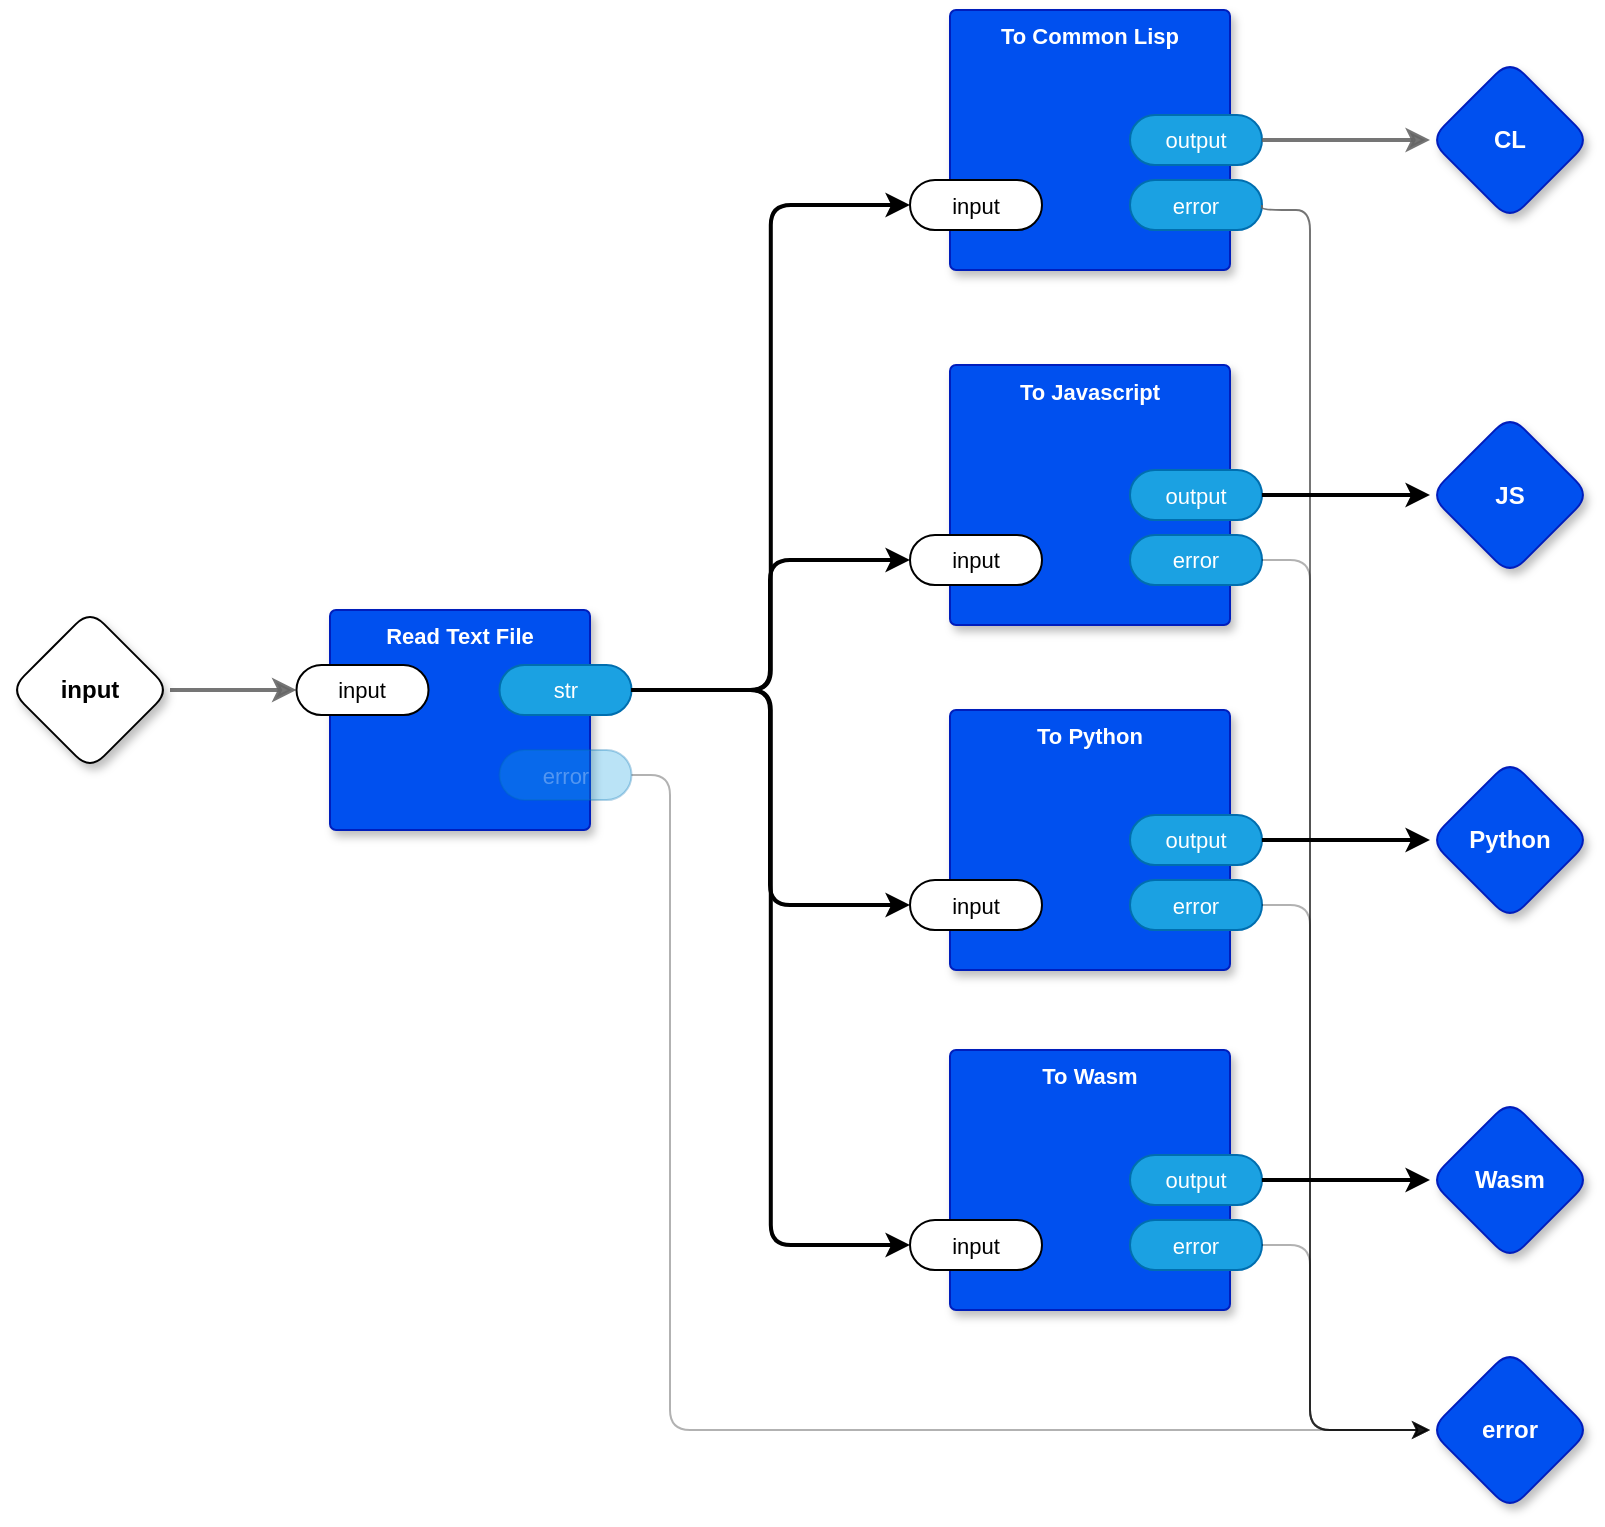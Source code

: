 <mxfile version="22.1.18" type="device" pages="5">
  <diagram name="main" id="m0zTKrYATkNEm8Ja8VeW">
    <mxGraphModel dx="1114" dy="670" grid="1" gridSize="10" guides="1" tooltips="1" connect="1" arrows="1" fold="1" page="1" pageScale="1" pageWidth="850" pageHeight="1100" math="0" shadow="0">
      <root>
        <mxCell id="0" />
        <mxCell id="1" parent="0" />
        <mxCell id="GZ_4_-aFKaLcyj-fTqnw-7" style="edgeStyle=orthogonalEdgeStyle;shape=connector;rounded=1;jumpStyle=arc;orthogonalLoop=1;jettySize=auto;html=1;exitX=1;exitY=0.5;exitDx=0;exitDy=0;exitPerimeter=0;entryX=0;entryY=0.5;entryDx=0;entryDy=0;entryPerimeter=0;labelBackgroundColor=default;strokeColor=#666666;strokeWidth=2;fontFamily=Helvetica;fontSize=11;fontColor=default;endArrow=classic;fillColor=#f5f5f5;opacity=90;" parent="1" source="GZ_4_-aFKaLcyj-fTqnw-12" target="aZxXlgppM9aiWmMxKNXG-2" edge="1">
          <mxGeometry relative="1" as="geometry" />
        </mxCell>
        <mxCell id="GZ_4_-aFKaLcyj-fTqnw-12" value="input" style="rhombus;whiteSpace=wrap;html=1;rounded=1;fontStyle=1;glass=0;sketch=0;fontSize=12;points=[[0,0.5,0,0,0],[0.5,0,0,0,0],[0.5,1,0,0,0],[1,0.5,0,0,0]];shadow=1;fontFamily=Helvetica;fontColor=default;" parent="1" vertex="1">
          <mxGeometry x="40" y="630" width="80" height="80" as="geometry" />
        </mxCell>
        <mxCell id="GZ_4_-aFKaLcyj-fTqnw-13" value="CL" style="rhombus;whiteSpace=wrap;html=1;rounded=1;fillColor=#0050ef;fontColor=#ffffff;strokeColor=#001DBC;fontStyle=1;glass=0;sketch=0;fontSize=12;points=[[0,0.5,0,0,0],[0.5,0,0,0,0],[0.5,1,0,0,0],[1,0.5,0,0,0]];shadow=1;fontFamily=Helvetica;" parent="1" vertex="1">
          <mxGeometry x="750" y="355" width="80" height="80" as="geometry" />
        </mxCell>
        <mxCell id="GZ_4_-aFKaLcyj-fTqnw-14" value="To Common Lisp" style="rounded=1;whiteSpace=wrap;html=1;sketch=0;container=1;recursiveResize=0;verticalAlign=top;arcSize=6;fontStyle=1;autosize=0;points=[];absoluteArcSize=1;shadow=1;strokeColor=#001DBC;fillColor=#0050ef;fontColor=#ffffff;fontFamily=Helvetica;fontSize=11;" parent="1" vertex="1">
          <mxGeometry x="510" y="330" width="140" height="130" as="geometry">
            <mxRectangle x="-98" y="-1230" width="99" height="26" as="alternateBounds" />
          </mxGeometry>
        </mxCell>
        <mxCell id="GZ_4_-aFKaLcyj-fTqnw-19" value="input" style="rounded=1;whiteSpace=wrap;html=1;sketch=0;points=[[0,0.5,0,0,0],[1,0.5,0,0,0]];arcSize=50;fontFamily=Helvetica;fontSize=11;fontColor=default;" parent="GZ_4_-aFKaLcyj-fTqnw-14" vertex="1">
          <mxGeometry x="-20" y="85" width="66" height="25" as="geometry" />
        </mxCell>
        <mxCell id="GZ_4_-aFKaLcyj-fTqnw-16" value="output" style="rounded=1;whiteSpace=wrap;html=1;sketch=0;points=[[0,0.5,0,0,0],[1,0.5,0,0,0]];fillColor=#1ba1e2;fontColor=#ffffff;strokeColor=#006EAF;arcSize=50;fontFamily=Helvetica;fontSize=11;" parent="GZ_4_-aFKaLcyj-fTqnw-14" vertex="1">
          <mxGeometry x="90" y="52.5" width="66" height="25" as="geometry" />
        </mxCell>
        <mxCell id="GZ_4_-aFKaLcyj-fTqnw-17" value="error" style="rounded=1;whiteSpace=wrap;html=1;sketch=0;points=[[0,0.5,0,0,0],[1,0.5,0,0,0]];fillColor=#1ba1e2;fontColor=#ffffff;strokeColor=#006EAF;arcSize=50;fontFamily=Helvetica;fontSize=11;" parent="GZ_4_-aFKaLcyj-fTqnw-14" vertex="1">
          <mxGeometry x="90" y="85" width="66" height="25" as="geometry" />
        </mxCell>
        <mxCell id="GZ_4_-aFKaLcyj-fTqnw-24" style="edgeStyle=orthogonalEdgeStyle;shape=connector;rounded=1;jumpStyle=arc;orthogonalLoop=1;jettySize=auto;html=1;exitX=1;exitY=0.5;exitDx=0;exitDy=0;exitPerimeter=0;entryX=0;entryY=0.5;entryDx=0;entryDy=0;entryPerimeter=0;labelBackgroundColor=default;strokeColor=#666666;strokeWidth=2;fontFamily=Helvetica;fontSize=11;fontColor=default;endArrow=classic;fillColor=#f5f5f5;opacity=90;" parent="1" source="GZ_4_-aFKaLcyj-fTqnw-16" target="GZ_4_-aFKaLcyj-fTqnw-13" edge="1">
          <mxGeometry relative="1" as="geometry" />
        </mxCell>
        <mxCell id="GZ_4_-aFKaLcyj-fTqnw-25" value="error" style="rhombus;whiteSpace=wrap;html=1;rounded=1;fillColor=#0050ef;fontColor=#ffffff;strokeColor=#001DBC;fontStyle=1;glass=0;sketch=0;fontSize=12;points=[[0,0.5,0,0,0],[0.5,0,0,0,0],[0.5,1,0,0,0],[1,0.5,0,0,0]];shadow=1;fontFamily=Helvetica;" parent="1" vertex="1">
          <mxGeometry x="750" y="1000" width="80" height="80" as="geometry" />
        </mxCell>
        <mxCell id="GZ_4_-aFKaLcyj-fTqnw-26" style="edgeStyle=orthogonalEdgeStyle;shape=connector;rounded=1;jumpStyle=arc;orthogonalLoop=1;jettySize=auto;html=1;exitX=1;exitY=0.5;exitDx=0;exitDy=0;exitPerimeter=0;entryX=0;entryY=0.5;entryDx=0;entryDy=0;entryPerimeter=0;labelBackgroundColor=default;strokeColor=#666666;strokeWidth=1;fontFamily=Helvetica;fontSize=11;fontColor=default;endArrow=classic;fillColor=#f5f5f5;opacity=90;" parent="1" source="GZ_4_-aFKaLcyj-fTqnw-17" target="GZ_4_-aFKaLcyj-fTqnw-25" edge="1">
          <mxGeometry relative="1" as="geometry">
            <Array as="points">
              <mxPoint x="666" y="430" />
              <mxPoint x="690" y="430" />
              <mxPoint x="690" y="1040" />
            </Array>
          </mxGeometry>
        </mxCell>
        <mxCell id="aZxXlgppM9aiWmMxKNXG-1" value="Read Text File" style="rounded=1;whiteSpace=wrap;html=1;sketch=0;container=1;recursiveResize=0;verticalAlign=top;arcSize=6;fontStyle=1;autosize=0;points=[];absoluteArcSize=1;shadow=1;strokeColor=#001DBC;fillColor=#0050ef;fontColor=#ffffff;fontFamily=Helvetica;fontSize=11;" parent="1" vertex="1">
          <mxGeometry x="200" y="630" width="130" height="110" as="geometry">
            <mxRectangle x="-98" y="-1230" width="99" height="26" as="alternateBounds" />
          </mxGeometry>
        </mxCell>
        <mxCell id="aZxXlgppM9aiWmMxKNXG-2" value="input" style="rounded=1;whiteSpace=wrap;html=1;sketch=0;points=[[0,0.5,0,0,0],[1,0.5,0,0,0]];arcSize=50;fontFamily=Helvetica;fontSize=11;fontColor=default;" parent="aZxXlgppM9aiWmMxKNXG-1" vertex="1">
          <mxGeometry x="-16.75" y="27.5" width="66" height="25" as="geometry" />
        </mxCell>
        <mxCell id="aZxXlgppM9aiWmMxKNXG-3" value="str" style="rounded=1;whiteSpace=wrap;html=1;sketch=0;points=[[0,0.5,0,0,0],[1,0.5,0,0,0]];fillColor=#1ba1e2;fontColor=#ffffff;strokeColor=#006EAF;arcSize=50;fontFamily=Helvetica;fontSize=11;" parent="aZxXlgppM9aiWmMxKNXG-1" vertex="1">
          <mxGeometry x="84.75" y="27.5" width="66" height="25" as="geometry" />
        </mxCell>
        <mxCell id="aZxXlgppM9aiWmMxKNXG-4" value="error" style="rounded=1;whiteSpace=wrap;html=1;sketch=0;points=[[0,0.5,0,0,0],[1,0.5,0,0,0]];fillColor=#1ba1e2;fontColor=#ffffff;strokeColor=#006EAF;arcSize=50;fontFamily=Helvetica;fontSize=11;textOpacity=30;opacity=30;" parent="aZxXlgppM9aiWmMxKNXG-1" vertex="1">
          <mxGeometry x="84.75" y="70" width="66" height="25" as="geometry" />
        </mxCell>
        <mxCell id="aZxXlgppM9aiWmMxKNXG-5" style="edgeStyle=orthogonalEdgeStyle;rounded=1;orthogonalLoop=1;jettySize=auto;html=1;exitX=1;exitY=0.5;exitDx=0;exitDy=0;exitPerimeter=0;entryX=0;entryY=0.5;entryDx=0;entryDy=0;entryPerimeter=0;strokeWidth=2;" parent="1" source="aZxXlgppM9aiWmMxKNXG-3" target="GZ_4_-aFKaLcyj-fTqnw-19" edge="1">
          <mxGeometry relative="1" as="geometry" />
        </mxCell>
        <mxCell id="caMlEeAOtgMtuNYItqB--1" style="edgeStyle=orthogonalEdgeStyle;rounded=1;orthogonalLoop=1;jettySize=auto;html=1;exitX=1;exitY=0.5;exitDx=0;exitDy=0;exitPerimeter=0;entryX=0;entryY=0.5;entryDx=0;entryDy=0;entryPerimeter=0;opacity=30;" parent="1" source="aZxXlgppM9aiWmMxKNXG-4" target="GZ_4_-aFKaLcyj-fTqnw-25" edge="1">
          <mxGeometry relative="1" as="geometry">
            <Array as="points">
              <mxPoint x="370" y="713" />
              <mxPoint x="370" y="1040" />
            </Array>
          </mxGeometry>
        </mxCell>
        <mxCell id="caMlEeAOtgMtuNYItqB--2" value="To Javascript" style="rounded=1;whiteSpace=wrap;html=1;sketch=0;container=1;recursiveResize=0;verticalAlign=top;arcSize=6;fontStyle=1;autosize=0;points=[];absoluteArcSize=1;shadow=1;strokeColor=#001DBC;fillColor=#0050ef;fontColor=#ffffff;fontFamily=Helvetica;fontSize=11;" parent="1" vertex="1">
          <mxGeometry x="510" y="507.5" width="140" height="130" as="geometry">
            <mxRectangle x="-98" y="-1230" width="99" height="26" as="alternateBounds" />
          </mxGeometry>
        </mxCell>
        <mxCell id="caMlEeAOtgMtuNYItqB--3" value="input" style="rounded=1;whiteSpace=wrap;html=1;sketch=0;points=[[0,0.5,0,0,0],[1,0.5,0,0,0]];arcSize=50;fontFamily=Helvetica;fontSize=11;fontColor=default;" parent="caMlEeAOtgMtuNYItqB--2" vertex="1">
          <mxGeometry x="-20" y="85" width="66" height="25" as="geometry" />
        </mxCell>
        <mxCell id="caMlEeAOtgMtuNYItqB--4" value="output" style="rounded=1;whiteSpace=wrap;html=1;sketch=0;points=[[0,0.5,0,0,0],[1,0.5,0,0,0]];fillColor=#1ba1e2;fontColor=#ffffff;strokeColor=#006EAF;arcSize=50;fontFamily=Helvetica;fontSize=11;" parent="caMlEeAOtgMtuNYItqB--2" vertex="1">
          <mxGeometry x="90" y="52.5" width="66" height="25" as="geometry" />
        </mxCell>
        <mxCell id="caMlEeAOtgMtuNYItqB--5" value="error" style="rounded=1;whiteSpace=wrap;html=1;sketch=0;points=[[0,0.5,0,0,0],[1,0.5,0,0,0]];fillColor=#1ba1e2;fontColor=#ffffff;strokeColor=#006EAF;arcSize=50;fontFamily=Helvetica;fontSize=11;" parent="caMlEeAOtgMtuNYItqB--2" vertex="1">
          <mxGeometry x="90" y="85" width="66" height="25" as="geometry" />
        </mxCell>
        <mxCell id="caMlEeAOtgMtuNYItqB--7" style="edgeStyle=orthogonalEdgeStyle;rounded=1;orthogonalLoop=1;jettySize=auto;html=1;entryX=0;entryY=0.5;entryDx=0;entryDy=0;entryPerimeter=0;opacity=30;" parent="1" source="caMlEeAOtgMtuNYItqB--5" target="GZ_4_-aFKaLcyj-fTqnw-25" edge="1">
          <mxGeometry relative="1" as="geometry">
            <Array as="points">
              <mxPoint x="690" y="605" />
              <mxPoint x="690" y="1040" />
            </Array>
          </mxGeometry>
        </mxCell>
        <mxCell id="caMlEeAOtgMtuNYItqB--8" style="edgeStyle=orthogonalEdgeStyle;rounded=1;orthogonalLoop=1;jettySize=auto;html=1;exitX=1;exitY=0.5;exitDx=0;exitDy=0;exitPerimeter=0;entryX=0;entryY=0.5;entryDx=0;entryDy=0;entryPerimeter=0;strokeWidth=2;" parent="1" source="aZxXlgppM9aiWmMxKNXG-3" target="caMlEeAOtgMtuNYItqB--3" edge="1">
          <mxGeometry relative="1" as="geometry">
            <Array as="points">
              <mxPoint x="420" y="670" />
              <mxPoint x="420" y="605" />
            </Array>
          </mxGeometry>
        </mxCell>
        <mxCell id="2y3P-0cfO2r3NAotVrSD-1" value="JS" style="rhombus;whiteSpace=wrap;html=1;rounded=1;fillColor=#0050ef;fontColor=#ffffff;strokeColor=#001DBC;fontStyle=1;glass=0;sketch=0;fontSize=12;points=[[0,0.5,0,0,0],[0.5,0,0,0,0],[0.5,1,0,0,0],[1,0.5,0,0,0]];shadow=1;fontFamily=Helvetica;" parent="1" vertex="1">
          <mxGeometry x="750" y="532.5" width="80" height="80" as="geometry" />
        </mxCell>
        <mxCell id="2y3P-0cfO2r3NAotVrSD-2" style="edgeStyle=orthogonalEdgeStyle;rounded=1;orthogonalLoop=1;jettySize=auto;html=1;exitX=1;exitY=0.5;exitDx=0;exitDy=0;exitPerimeter=0;entryX=0;entryY=0.5;entryDx=0;entryDy=0;entryPerimeter=0;strokeWidth=2;" parent="1" source="caMlEeAOtgMtuNYItqB--4" target="2y3P-0cfO2r3NAotVrSD-1" edge="1">
          <mxGeometry relative="1" as="geometry" />
        </mxCell>
        <mxCell id="2y3P-0cfO2r3NAotVrSD-3" value="To Python" style="rounded=1;whiteSpace=wrap;html=1;sketch=0;container=1;recursiveResize=0;verticalAlign=top;arcSize=6;fontStyle=1;autosize=0;points=[];absoluteArcSize=1;shadow=1;strokeColor=#001DBC;fillColor=#0050ef;fontColor=#ffffff;fontFamily=Helvetica;fontSize=11;" parent="1" vertex="1">
          <mxGeometry x="510" y="680" width="140" height="130" as="geometry">
            <mxRectangle x="-98" y="-1230" width="99" height="26" as="alternateBounds" />
          </mxGeometry>
        </mxCell>
        <mxCell id="2y3P-0cfO2r3NAotVrSD-4" value="input" style="rounded=1;whiteSpace=wrap;html=1;sketch=0;points=[[0,0.5,0,0,0],[1,0.5,0,0,0]];arcSize=50;fontFamily=Helvetica;fontSize=11;fontColor=default;" parent="2y3P-0cfO2r3NAotVrSD-3" vertex="1">
          <mxGeometry x="-20" y="85" width="66" height="25" as="geometry" />
        </mxCell>
        <mxCell id="2y3P-0cfO2r3NAotVrSD-5" value="output" style="rounded=1;whiteSpace=wrap;html=1;sketch=0;points=[[0,0.5,0,0,0],[1,0.5,0,0,0]];fillColor=#1ba1e2;fontColor=#ffffff;strokeColor=#006EAF;arcSize=50;fontFamily=Helvetica;fontSize=11;" parent="2y3P-0cfO2r3NAotVrSD-3" vertex="1">
          <mxGeometry x="90" y="52.5" width="66" height="25" as="geometry" />
        </mxCell>
        <mxCell id="2y3P-0cfO2r3NAotVrSD-6" value="error" style="rounded=1;whiteSpace=wrap;html=1;sketch=0;points=[[0,0.5,0,0,0],[1,0.5,0,0,0]];fillColor=#1ba1e2;fontColor=#ffffff;strokeColor=#006EAF;arcSize=50;fontFamily=Helvetica;fontSize=11;" parent="2y3P-0cfO2r3NAotVrSD-3" vertex="1">
          <mxGeometry x="90" y="85" width="66" height="25" as="geometry" />
        </mxCell>
        <mxCell id="2y3P-0cfO2r3NAotVrSD-7" value="Python" style="rhombus;whiteSpace=wrap;html=1;rounded=1;fillColor=#0050ef;fontColor=#ffffff;strokeColor=#001DBC;fontStyle=1;glass=0;sketch=0;fontSize=12;points=[[0,0.5,0,0,0],[0.5,0,0,0,0],[0.5,1,0,0,0],[1,0.5,0,0,0]];shadow=1;fontFamily=Helvetica;" parent="1" vertex="1">
          <mxGeometry x="750" y="705" width="80" height="80" as="geometry" />
        </mxCell>
        <mxCell id="2y3P-0cfO2r3NAotVrSD-8" style="edgeStyle=orthogonalEdgeStyle;rounded=1;orthogonalLoop=1;jettySize=auto;html=1;exitX=1;exitY=0.5;exitDx=0;exitDy=0;exitPerimeter=0;entryX=0;entryY=0.5;entryDx=0;entryDy=0;entryPerimeter=0;strokeWidth=2;" parent="1" source="2y3P-0cfO2r3NAotVrSD-5" target="2y3P-0cfO2r3NAotVrSD-7" edge="1">
          <mxGeometry relative="1" as="geometry" />
        </mxCell>
        <mxCell id="2y3P-0cfO2r3NAotVrSD-9" style="edgeStyle=orthogonalEdgeStyle;rounded=1;orthogonalLoop=1;jettySize=auto;html=1;exitX=1;exitY=0.5;exitDx=0;exitDy=0;exitPerimeter=0;entryX=0;entryY=0.5;entryDx=0;entryDy=0;entryPerimeter=0;strokeWidth=2;" parent="1" source="aZxXlgppM9aiWmMxKNXG-3" target="2y3P-0cfO2r3NAotVrSD-4" edge="1">
          <mxGeometry relative="1" as="geometry">
            <Array as="points">
              <mxPoint x="420" y="670" />
              <mxPoint x="420" y="778" />
            </Array>
          </mxGeometry>
        </mxCell>
        <mxCell id="2y3P-0cfO2r3NAotVrSD-10" style="edgeStyle=orthogonalEdgeStyle;rounded=1;orthogonalLoop=1;jettySize=auto;html=1;exitX=1;exitY=0.5;exitDx=0;exitDy=0;exitPerimeter=0;entryX=0;entryY=0.5;entryDx=0;entryDy=0;entryPerimeter=0;opacity=30;" parent="1" source="2y3P-0cfO2r3NAotVrSD-6" target="GZ_4_-aFKaLcyj-fTqnw-25" edge="1">
          <mxGeometry relative="1" as="geometry">
            <Array as="points">
              <mxPoint x="690" y="778" />
              <mxPoint x="690" y="1040" />
            </Array>
          </mxGeometry>
        </mxCell>
        <mxCell id="V87efaDZ60vE68SiieTu-1" value="To Wasm" style="rounded=1;whiteSpace=wrap;html=1;sketch=0;container=1;recursiveResize=0;verticalAlign=top;arcSize=6;fontStyle=1;autosize=0;points=[];absoluteArcSize=1;shadow=1;strokeColor=#001DBC;fillColor=#0050ef;fontColor=#ffffff;fontFamily=Helvetica;fontSize=11;" parent="1" vertex="1">
          <mxGeometry x="510" y="850" width="140" height="130" as="geometry">
            <mxRectangle x="-98" y="-1230" width="99" height="26" as="alternateBounds" />
          </mxGeometry>
        </mxCell>
        <mxCell id="V87efaDZ60vE68SiieTu-2" value="input" style="rounded=1;whiteSpace=wrap;html=1;sketch=0;points=[[0,0.5,0,0,0],[1,0.5,0,0,0]];arcSize=50;fontFamily=Helvetica;fontSize=11;fontColor=default;" parent="V87efaDZ60vE68SiieTu-1" vertex="1">
          <mxGeometry x="-20" y="85" width="66" height="25" as="geometry" />
        </mxCell>
        <mxCell id="V87efaDZ60vE68SiieTu-3" value="output" style="rounded=1;whiteSpace=wrap;html=1;sketch=0;points=[[0,0.5,0,0,0],[1,0.5,0,0,0]];fillColor=#1ba1e2;fontColor=#ffffff;strokeColor=#006EAF;arcSize=50;fontFamily=Helvetica;fontSize=11;" parent="V87efaDZ60vE68SiieTu-1" vertex="1">
          <mxGeometry x="90" y="52.5" width="66" height="25" as="geometry" />
        </mxCell>
        <mxCell id="V87efaDZ60vE68SiieTu-4" value="error" style="rounded=1;whiteSpace=wrap;html=1;sketch=0;points=[[0,0.5,0,0,0],[1,0.5,0,0,0]];fillColor=#1ba1e2;fontColor=#ffffff;strokeColor=#006EAF;arcSize=50;fontFamily=Helvetica;fontSize=11;" parent="V87efaDZ60vE68SiieTu-1" vertex="1">
          <mxGeometry x="90" y="85" width="66" height="25" as="geometry" />
        </mxCell>
        <mxCell id="V87efaDZ60vE68SiieTu-5" value="Wasm" style="rhombus;whiteSpace=wrap;html=1;rounded=1;fillColor=#0050ef;fontColor=#ffffff;strokeColor=#001DBC;fontStyle=1;glass=0;sketch=0;fontSize=12;points=[[0,0.5,0,0,0],[0.5,0,0,0,0],[0.5,1,0,0,0],[1,0.5,0,0,0]];shadow=1;fontFamily=Helvetica;" parent="1" vertex="1">
          <mxGeometry x="750" y="875" width="80" height="80" as="geometry" />
        </mxCell>
        <mxCell id="V87efaDZ60vE68SiieTu-7" style="edgeStyle=orthogonalEdgeStyle;rounded=1;orthogonalLoop=1;jettySize=auto;html=1;exitX=1;exitY=0.5;exitDx=0;exitDy=0;exitPerimeter=0;entryX=0;entryY=0.5;entryDx=0;entryDy=0;entryPerimeter=0;strokeWidth=2;curved=0;" parent="1" source="V87efaDZ60vE68SiieTu-3" target="V87efaDZ60vE68SiieTu-5" edge="1">
          <mxGeometry relative="1" as="geometry" />
        </mxCell>
        <mxCell id="h0n28ehwW_Blx6BXdlN8-1" style="edgeStyle=orthogonalEdgeStyle;shape=connector;curved=0;rounded=1;orthogonalLoop=1;jettySize=auto;html=1;exitX=1;exitY=0.5;exitDx=0;exitDy=0;exitPerimeter=0;entryX=0;entryY=0.5;entryDx=0;entryDy=0;entryPerimeter=0;labelBackgroundColor=default;strokeColor=default;strokeWidth=1;align=center;verticalAlign=middle;fontFamily=Helvetica;fontSize=11;fontColor=default;endArrow=classic;opacity=30;" parent="1" source="V87efaDZ60vE68SiieTu-4" target="GZ_4_-aFKaLcyj-fTqnw-25" edge="1">
          <mxGeometry relative="1" as="geometry">
            <Array as="points">
              <mxPoint x="690" y="948" />
              <mxPoint x="690" y="1040" />
            </Array>
          </mxGeometry>
        </mxCell>
        <mxCell id="h0n28ehwW_Blx6BXdlN8-2" style="edgeStyle=orthogonalEdgeStyle;shape=connector;curved=0;rounded=1;orthogonalLoop=1;jettySize=auto;html=1;exitX=1;exitY=0.5;exitDx=0;exitDy=0;exitPerimeter=0;entryX=0;entryY=0.5;entryDx=0;entryDy=0;entryPerimeter=0;labelBackgroundColor=default;strokeColor=default;strokeWidth=2;align=center;verticalAlign=middle;fontFamily=Helvetica;fontSize=11;fontColor=default;endArrow=classic;" parent="1" source="aZxXlgppM9aiWmMxKNXG-3" target="V87efaDZ60vE68SiieTu-2" edge="1">
          <mxGeometry relative="1" as="geometry" />
        </mxCell>
      </root>
    </mxGraphModel>
  </diagram>
  <diagram name="To Common Lisp" id="Gew8cZECGRAezjTQiuvA">
    <mxGraphModel dx="1114" dy="724" grid="1" gridSize="10" guides="1" tooltips="1" connect="1" arrows="1" fold="1" page="1" pageScale="1" pageWidth="850" pageHeight="1100" math="0" shadow="0">
      <root>
        <mxCell id="mb0fQTVBlC5MP-zIWlkM-0" />
        <mxCell id="mb0fQTVBlC5MP-zIWlkM-1" parent="mb0fQTVBlC5MP-zIWlkM-0" />
        <mxCell id="mb0fQTVBlC5MP-zIWlkM-2" style="edgeStyle=orthogonalEdgeStyle;shape=connector;rounded=1;jumpStyle=arc;orthogonalLoop=1;jettySize=auto;html=1;exitX=1;exitY=0.5;exitDx=0;exitDy=0;exitPerimeter=0;entryX=0;entryY=0.5;entryDx=0;entryDy=0;entryPerimeter=0;labelBackgroundColor=default;strokeColor=#666666;strokeWidth=2;fontFamily=Helvetica;fontSize=11;fontColor=default;endArrow=classic;fillColor=#f5f5f5;opacity=90;" parent="mb0fQTVBlC5MP-zIWlkM-1" source="mb0fQTVBlC5MP-zIWlkM-7" target="mb0fQTVBlC5MP-zIWlkM-14" edge="1">
          <mxGeometry relative="1" as="geometry">
            <mxPoint x="183.25" y="460" as="targetPoint" />
          </mxGeometry>
        </mxCell>
        <mxCell id="mb0fQTVBlC5MP-zIWlkM-3" style="edgeStyle=orthogonalEdgeStyle;shape=connector;rounded=1;jumpStyle=arc;orthogonalLoop=1;jettySize=auto;html=1;exitX=1;exitY=0.5;exitDx=0;exitDy=0;exitPerimeter=0;entryX=0;entryY=0.5;entryDx=0;entryDy=0;entryPerimeter=0;labelBackgroundColor=default;strokeColor=#666666;strokeWidth=1;fontFamily=Helvetica;fontSize=11;fontColor=default;endArrow=classic;fillColor=#f5f5f5;opacity=30;" parent="mb0fQTVBlC5MP-zIWlkM-1" source="mb0fQTVBlC5MP-zIWlkM-7" target="mb0fQTVBlC5MP-zIWlkM-39" edge="1">
          <mxGeometry relative="1" as="geometry">
            <mxPoint x="183.25" y="260" as="targetPoint" />
          </mxGeometry>
        </mxCell>
        <mxCell id="mb0fQTVBlC5MP-zIWlkM-4" style="edgeStyle=orthogonalEdgeStyle;shape=connector;rounded=1;jumpStyle=none;orthogonalLoop=1;jettySize=auto;html=1;exitX=1;exitY=0.5;exitDx=0;exitDy=0;exitPerimeter=0;entryX=0;entryY=0.5;entryDx=0;entryDy=0;entryPerimeter=0;labelBackgroundColor=default;strokeColor=#666666;strokeWidth=1;fontFamily=Helvetica;fontSize=11;fontColor=default;endArrow=classic;fillColor=#f5f5f5;opacity=30;" parent="mb0fQTVBlC5MP-zIWlkM-1" source="mb0fQTVBlC5MP-zIWlkM-7" target="mb0fQTVBlC5MP-zIWlkM-35" edge="1">
          <mxGeometry relative="1" as="geometry">
            <mxPoint x="183.25" y="170" as="targetPoint" />
          </mxGeometry>
        </mxCell>
        <mxCell id="mb0fQTVBlC5MP-zIWlkM-5" style="edgeStyle=orthogonalEdgeStyle;shape=connector;rounded=1;jumpStyle=none;orthogonalLoop=1;jettySize=auto;html=1;exitX=1;exitY=0.5;exitDx=0;exitDy=0;exitPerimeter=0;entryX=0;entryY=0.5;entryDx=0;entryDy=0;entryPerimeter=0;labelBackgroundColor=default;strokeColor=#666666;strokeWidth=1;fontFamily=Helvetica;fontSize=11;fontColor=default;endArrow=classic;fillColor=#f5f5f5;opacity=30;" parent="mb0fQTVBlC5MP-zIWlkM-1" source="mb0fQTVBlC5MP-zIWlkM-7" target="mb0fQTVBlC5MP-zIWlkM-28" edge="1">
          <mxGeometry relative="1" as="geometry">
            <mxPoint x="183.25" y="60" as="targetPoint" />
            <Array as="points">
              <mxPoint x="160" y="398" />
              <mxPoint x="160" y="260" />
            </Array>
          </mxGeometry>
        </mxCell>
        <mxCell id="mb0fQTVBlC5MP-zIWlkM-6" style="edgeStyle=orthogonalEdgeStyle;rounded=1;orthogonalLoop=1;jettySize=auto;html=1;exitX=1;exitY=0.5;exitDx=0;exitDy=0;exitPerimeter=0;entryX=0;entryY=0.5;entryDx=0;entryDy=0;entryPerimeter=0;opacity=30;" parent="mb0fQTVBlC5MP-zIWlkM-1" source="mb0fQTVBlC5MP-zIWlkM-7" target="mb0fQTVBlC5MP-zIWlkM-31" edge="1">
          <mxGeometry relative="1" as="geometry">
            <mxPoint x="183.25" y="350" as="targetPoint" />
          </mxGeometry>
        </mxCell>
        <mxCell id="mb0fQTVBlC5MP-zIWlkM-7" value="input" style="rhombus;whiteSpace=wrap;html=1;rounded=1;fontStyle=1;glass=0;sketch=0;fontSize=12;points=[[0,0.5,0,0,0],[0.5,0,0,0,0],[0.5,1,0,0,0],[1,0.5,0,0,0]];shadow=1;fontFamily=Helvetica;fontColor=default;" parent="mb0fQTVBlC5MP-zIWlkM-1" vertex="1">
          <mxGeometry x="40" y="357.5" width="80" height="80" as="geometry" />
        </mxCell>
        <mxCell id="mb0fQTVBlC5MP-zIWlkM-8" value="output" style="rhombus;whiteSpace=wrap;html=1;rounded=1;fillColor=#0050ef;fontColor=#ffffff;strokeColor=#001DBC;fontStyle=1;glass=0;sketch=0;fontSize=12;points=[[0,0.5,0,0,0],[0.5,0,0,0,0],[0.5,1,0,0,0],[1,0.5,0,0,0]];shadow=1;fontFamily=Helvetica;" parent="mb0fQTVBlC5MP-zIWlkM-1" vertex="1">
          <mxGeometry x="750" y="220" width="80" height="80" as="geometry" />
        </mxCell>
        <mxCell id="mb0fQTVBlC5MP-zIWlkM-9" value="Transpile" style="rounded=1;whiteSpace=wrap;html=1;sketch=0;container=1;recursiveResize=0;verticalAlign=top;arcSize=6;fontStyle=1;autosize=0;points=[];absoluteArcSize=1;shadow=1;strokeColor=#001DBC;fillColor=#0050ef;fontColor=#ffffff;fontFamily=Helvetica;fontSize=11;" parent="mb0fQTVBlC5MP-zIWlkM-1" vertex="1">
          <mxGeometry x="500" y="220" width="130" height="210" as="geometry">
            <mxRectangle x="-98" y="-1230" width="99" height="26" as="alternateBounds" />
          </mxGeometry>
        </mxCell>
        <mxCell id="mb0fQTVBlC5MP-zIWlkM-10" value="ohmfn" style="rounded=1;whiteSpace=wrap;html=1;sketch=0;points=[[0,0.5,0,0,0],[1,0.5,0,0,0]];arcSize=50;fontFamily=Helvetica;fontSize=11;fontColor=default;fontStyle=0" parent="mb0fQTVBlC5MP-zIWlkM-9" vertex="1">
          <mxGeometry x="-17" y="57.5" width="66" height="25" as="geometry" />
        </mxCell>
        <mxCell id="mb0fQTVBlC5MP-zIWlkM-11" value="output" style="rounded=1;whiteSpace=wrap;html=1;sketch=0;points=[[0,0.5,0,0,0],[1,0.5,0,0,0]];fillColor=#1ba1e2;fontColor=#ffffff;strokeColor=#006EAF;arcSize=50;fontFamily=Helvetica;fontSize=11;" parent="mb0fQTVBlC5MP-zIWlkM-9" vertex="1">
          <mxGeometry x="84.75" y="27.5" width="66" height="25" as="geometry" />
        </mxCell>
        <mxCell id="mb0fQTVBlC5MP-zIWlkM-12" value="error" style="rounded=1;whiteSpace=wrap;html=1;sketch=0;points=[[0,0.5,0,0,0],[1,0.5,0,0,0]];fillColor=#1ba1e2;fontColor=#ffffff;strokeColor=#006EAF;arcSize=50;fontFamily=Helvetica;fontSize=11;" parent="mb0fQTVBlC5MP-zIWlkM-9" vertex="1">
          <mxGeometry x="84.75" y="70" width="66" height="25" as="geometry" />
        </mxCell>
        <mxCell id="mb0fQTVBlC5MP-zIWlkM-13" value="rwrfn" style="rounded=1;whiteSpace=wrap;html=1;sketch=0;points=[[0,0.5,0,0,0],[1,0.5,0,0,0]];arcSize=50;fontFamily=Helvetica;fontSize=11;fontColor=default;" parent="mb0fQTVBlC5MP-zIWlkM-9" vertex="1">
          <mxGeometry x="-17" y="92.5" width="66" height="25" as="geometry" />
        </mxCell>
        <mxCell id="mb0fQTVBlC5MP-zIWlkM-14" value="input" style="rounded=1;whiteSpace=wrap;html=1;sketch=0;points=[[0,0.5,0,0,0],[1,0.5,0,0,0]];arcSize=50;fontFamily=Helvetica;fontSize=11;fontColor=default;" parent="mb0fQTVBlC5MP-zIWlkM-9" vertex="1">
          <mxGeometry x="-17" y="165" width="66" height="25" as="geometry" />
        </mxCell>
        <mxCell id="mb0fQTVBlC5MP-zIWlkM-15" value="grammar name" style="rounded=1;whiteSpace=wrap;html=1;sketch=0;points=[[0,0.5,0,0,0],[1,0.5,0,0,0]];arcSize=50;fontFamily=Helvetica;fontSize=11;fontColor=default;" parent="mb0fQTVBlC5MP-zIWlkM-9" vertex="1">
          <mxGeometry x="-16" y="27.5" width="66" height="25" as="geometry" />
        </mxCell>
        <mxCell id="mb0fQTVBlC5MP-zIWlkM-16" value="rwrsupportfn" style="rounded=1;whiteSpace=wrap;html=1;sketch=0;points=[[0,0.5,0,0,0],[1,0.5,0,0,0]];arcSize=50;fontFamily=Helvetica;fontSize=11;fontColor=default;" parent="mb0fQTVBlC5MP-zIWlkM-9" vertex="1">
          <mxGeometry x="-17" y="127.5" width="66" height="25" as="geometry" />
        </mxCell>
        <mxCell id="mb0fQTVBlC5MP-zIWlkM-17" style="edgeStyle=orthogonalEdgeStyle;shape=connector;rounded=1;jumpStyle=arc;orthogonalLoop=1;jettySize=auto;html=1;exitX=1;exitY=0.5;exitDx=0;exitDy=0;exitPerimeter=0;entryX=0;entryY=0.5;entryDx=0;entryDy=0;entryPerimeter=0;labelBackgroundColor=default;strokeColor=#666666;strokeWidth=2;fontFamily=Helvetica;fontSize=11;fontColor=default;endArrow=classic;fillColor=#f5f5f5;opacity=90;" parent="mb0fQTVBlC5MP-zIWlkM-1" source="mb0fQTVBlC5MP-zIWlkM-11" target="mb0fQTVBlC5MP-zIWlkM-8" edge="1">
          <mxGeometry relative="1" as="geometry" />
        </mxCell>
        <mxCell id="mb0fQTVBlC5MP-zIWlkM-18" value="error" style="rhombus;whiteSpace=wrap;html=1;rounded=1;fillColor=#0050ef;fontColor=#ffffff;strokeColor=#001DBC;fontStyle=1;glass=0;sketch=0;fontSize=12;points=[[0,0.5,0,0,0],[0.5,0,0,0,0],[0.5,1,0,0,0],[1,0.5,0,0,0]];shadow=1;fontFamily=Helvetica;" parent="mb0fQTVBlC5MP-zIWlkM-1" vertex="1">
          <mxGeometry x="750" y="400" width="80" height="80" as="geometry" />
        </mxCell>
        <mxCell id="mb0fQTVBlC5MP-zIWlkM-19" style="edgeStyle=orthogonalEdgeStyle;shape=connector;rounded=1;jumpStyle=arc;orthogonalLoop=1;jettySize=auto;html=1;exitX=1;exitY=0.5;exitDx=0;exitDy=0;exitPerimeter=0;entryX=0;entryY=0.5;entryDx=0;entryDy=0;entryPerimeter=0;labelBackgroundColor=default;strokeColor=#666666;strokeWidth=1;fontFamily=Helvetica;fontSize=11;fontColor=default;endArrow=classic;fillColor=#f5f5f5;opacity=90;" parent="mb0fQTVBlC5MP-zIWlkM-1" source="mb0fQTVBlC5MP-zIWlkM-12" target="mb0fQTVBlC5MP-zIWlkM-18" edge="1">
          <mxGeometry relative="1" as="geometry" />
        </mxCell>
        <mxCell id="mb0fQTVBlC5MP-zIWlkM-26" value="&#39;Arithmetic&#39;" style="rounded=1;whiteSpace=wrap;html=1;sketch=0;container=1;recursiveResize=0;verticalAlign=middle;arcSize=6;fontStyle=1;autosize=0;points=[];absoluteArcSize=1;shadow=0;strokeColor=#6c8ebf;fillColor=#dae8fc;fontFamily=Helvetica;fontSize=11;gradientColor=#E6E6E6;" parent="mb0fQTVBlC5MP-zIWlkM-1" vertex="1">
          <mxGeometry x="220" y="250" width="110" height="20" as="geometry">
            <mxRectangle x="-98" y="-1230" width="99" height="26" as="alternateBounds" />
          </mxGeometry>
        </mxCell>
        <mxCell id="mb0fQTVBlC5MP-zIWlkM-27" value="⍺" style="rounded=1;whiteSpace=wrap;html=1;sketch=0;points=[[0,0.5,0,0,0],[1,0.5,0,0,0]];arcSize=50;fontFamily=Helvetica;fontSize=11;fontColor=default;" parent="mb0fQTVBlC5MP-zIWlkM-26" vertex="1">
          <mxGeometry x="100" y="3.75" width="20" height="12.5" as="geometry" />
        </mxCell>
        <mxCell id="mb0fQTVBlC5MP-zIWlkM-28" value="⍺" style="rounded=1;whiteSpace=wrap;html=1;sketch=0;points=[[0,0.5,0,0,0],[1,0.5,0,0,0]];arcSize=50;fontFamily=Helvetica;fontSize=11;fontColor=default;" parent="mb0fQTVBlC5MP-zIWlkM-26" vertex="1">
          <mxGeometry x="-10" y="3.75" width="20" height="12.5" as="geometry" />
        </mxCell>
        <mxCell id="mb0fQTVBlC5MP-zIWlkM-29" value="&#39;demo/demo_arith/null.js&#39;" style="rounded=1;whiteSpace=wrap;html=1;sketch=0;container=1;recursiveResize=0;verticalAlign=middle;arcSize=6;fontStyle=1;autosize=0;points=[];absoluteArcSize=1;shadow=0;strokeColor=#6c8ebf;fillColor=#dae8fc;fontFamily=Helvetica;fontSize=11;gradientColor=#E6E6E6;" parent="mb0fQTVBlC5MP-zIWlkM-1" vertex="1">
          <mxGeometry x="210" y="350" width="200" height="20" as="geometry">
            <mxRectangle x="-98" y="-1230" width="99" height="26" as="alternateBounds" />
          </mxGeometry>
        </mxCell>
        <mxCell id="mb0fQTVBlC5MP-zIWlkM-30" value="⍺" style="rounded=1;whiteSpace=wrap;html=1;sketch=0;points=[[0,0.5,0,0,0],[1,0.5,0,0,0]];arcSize=50;fontFamily=Helvetica;fontSize=11;fontColor=default;" parent="mb0fQTVBlC5MP-zIWlkM-29" vertex="1">
          <mxGeometry x="190" y="3.75" width="20" height="12.5" as="geometry" />
        </mxCell>
        <mxCell id="mb0fQTVBlC5MP-zIWlkM-31" value="⍺" style="rounded=1;whiteSpace=wrap;html=1;sketch=0;points=[[0,0.5,0,0,0],[1,0.5,0,0,0]];arcSize=50;fontFamily=Helvetica;fontSize=11;fontColor=default;" parent="mb0fQTVBlC5MP-zIWlkM-29" vertex="1">
          <mxGeometry x="-10" y="3.75" width="20" height="12.5" as="geometry" />
        </mxCell>
        <mxCell id="mb0fQTVBlC5MP-zIWlkM-32" style="edgeStyle=orthogonalEdgeStyle;shape=connector;rounded=1;orthogonalLoop=1;jettySize=auto;html=1;entryX=0;entryY=0.5;entryDx=0;entryDy=0;entryPerimeter=0;labelBackgroundColor=default;strokeColor=default;strokeWidth=2;align=center;verticalAlign=middle;fontFamily=Helvetica;fontSize=11;fontColor=default;endArrow=classic;" parent="mb0fQTVBlC5MP-zIWlkM-1" source="mb0fQTVBlC5MP-zIWlkM-30" target="mb0fQTVBlC5MP-zIWlkM-16" edge="1">
          <mxGeometry relative="1" as="geometry" />
        </mxCell>
        <mxCell id="mb0fQTVBlC5MP-zIWlkM-33" value="&#39;demo/demo_arith/arith.ohm&#39;" style="rounded=1;whiteSpace=wrap;html=1;sketch=0;container=1;recursiveResize=0;verticalAlign=middle;arcSize=6;fontStyle=1;autosize=0;points=[];absoluteArcSize=1;shadow=0;strokeColor=#6c8ebf;fillColor=#dae8fc;fontFamily=Helvetica;fontSize=11;gradientColor=#E6E6E6;" parent="mb0fQTVBlC5MP-zIWlkM-1" vertex="1">
          <mxGeometry x="210" y="280" width="200" height="20" as="geometry">
            <mxRectangle x="-98" y="-1230" width="99" height="26" as="alternateBounds" />
          </mxGeometry>
        </mxCell>
        <mxCell id="mb0fQTVBlC5MP-zIWlkM-34" value="⍺" style="rounded=1;whiteSpace=wrap;html=1;sketch=0;points=[[0,0.5,0,0,0],[1,0.5,0,0,0]];arcSize=50;fontFamily=Helvetica;fontSize=11;fontColor=default;" parent="mb0fQTVBlC5MP-zIWlkM-33" vertex="1">
          <mxGeometry x="190" y="3.75" width="20" height="12.5" as="geometry" />
        </mxCell>
        <mxCell id="mb0fQTVBlC5MP-zIWlkM-35" value="⍺" style="rounded=1;whiteSpace=wrap;html=1;sketch=0;points=[[0,0.5,0,0,0],[1,0.5,0,0,0]];arcSize=50;fontFamily=Helvetica;fontSize=11;fontColor=default;" parent="mb0fQTVBlC5MP-zIWlkM-33" vertex="1">
          <mxGeometry x="-10" y="3.75" width="20" height="12.5" as="geometry" />
        </mxCell>
        <mxCell id="mb0fQTVBlC5MP-zIWlkM-36" style="edgeStyle=orthogonalEdgeStyle;shape=connector;rounded=1;orthogonalLoop=1;jettySize=auto;html=1;exitX=1;exitY=0.5;exitDx=0;exitDy=0;exitPerimeter=0;entryX=0;entryY=0.5;entryDx=0;entryDy=0;entryPerimeter=0;labelBackgroundColor=default;strokeColor=default;strokeWidth=2;align=center;verticalAlign=middle;fontFamily=Helvetica;fontSize=11;fontColor=default;endArrow=classic;" parent="mb0fQTVBlC5MP-zIWlkM-1" source="mb0fQTVBlC5MP-zIWlkM-34" target="mb0fQTVBlC5MP-zIWlkM-10" edge="1">
          <mxGeometry relative="1" as="geometry">
            <Array as="points">
              <mxPoint x="450" y="290" />
              <mxPoint x="450" y="290" />
            </Array>
          </mxGeometry>
        </mxCell>
        <mxCell id="mb0fQTVBlC5MP-zIWlkM-37" value="&#39;demo/demo_arith/arithcl.rwr&#39;" style="rounded=1;whiteSpace=wrap;html=1;sketch=0;container=1;recursiveResize=0;verticalAlign=middle;arcSize=6;fontStyle=1;autosize=0;points=[];absoluteArcSize=1;shadow=0;strokeColor=#6c8ebf;fillColor=#dae8fc;fontFamily=Helvetica;fontSize=11;gradientColor=#E6E6E6;" parent="mb0fQTVBlC5MP-zIWlkM-1" vertex="1">
          <mxGeometry x="210" y="315" width="200" height="20" as="geometry">
            <mxRectangle x="-98" y="-1230" width="99" height="26" as="alternateBounds" />
          </mxGeometry>
        </mxCell>
        <mxCell id="mb0fQTVBlC5MP-zIWlkM-38" value="⍺" style="rounded=1;whiteSpace=wrap;html=1;sketch=0;points=[[0,0.5,0,0,0],[1,0.5,0,0,0]];arcSize=50;fontFamily=Helvetica;fontSize=11;fontColor=default;" parent="mb0fQTVBlC5MP-zIWlkM-37" vertex="1">
          <mxGeometry x="190" y="3.75" width="20" height="12.5" as="geometry" />
        </mxCell>
        <mxCell id="mb0fQTVBlC5MP-zIWlkM-39" value="⍺" style="rounded=1;whiteSpace=wrap;html=1;sketch=0;points=[[0,0.5,0,0,0],[1,0.5,0,0,0]];arcSize=50;fontFamily=Helvetica;fontSize=11;fontColor=default;" parent="mb0fQTVBlC5MP-zIWlkM-37" vertex="1">
          <mxGeometry x="-10" y="3.75" width="20" height="12.5" as="geometry" />
        </mxCell>
        <mxCell id="mb0fQTVBlC5MP-zIWlkM-40" style="edgeStyle=orthogonalEdgeStyle;shape=connector;rounded=1;orthogonalLoop=1;jettySize=auto;html=1;labelBackgroundColor=default;strokeColor=default;strokeWidth=2;align=center;verticalAlign=middle;fontFamily=Helvetica;fontSize=11;fontColor=default;endArrow=classic;" parent="mb0fQTVBlC5MP-zIWlkM-1" source="mb0fQTVBlC5MP-zIWlkM-38" target="mb0fQTVBlC5MP-zIWlkM-13" edge="1">
          <mxGeometry relative="1" as="geometry" />
        </mxCell>
        <mxCell id="mb0fQTVBlC5MP-zIWlkM-41" style="edgeStyle=orthogonalEdgeStyle;shape=connector;rounded=1;orthogonalLoop=1;jettySize=auto;html=1;exitX=1;exitY=0.5;exitDx=0;exitDy=0;exitPerimeter=0;entryX=0;entryY=0.5;entryDx=0;entryDy=0;entryPerimeter=0;labelBackgroundColor=default;strokeColor=default;strokeWidth=2;align=center;verticalAlign=middle;fontFamily=Helvetica;fontSize=11;fontColor=default;endArrow=classic;" parent="mb0fQTVBlC5MP-zIWlkM-1" source="mb0fQTVBlC5MP-zIWlkM-27" target="mb0fQTVBlC5MP-zIWlkM-15" edge="1">
          <mxGeometry relative="1" as="geometry" />
        </mxCell>
      </root>
    </mxGraphModel>
  </diagram>
  <diagram name="To Javascript" id="DsGJeCk2Ss1RIYV4jjKU">
    <mxGraphModel dx="1114" dy="724" grid="1" gridSize="10" guides="1" tooltips="1" connect="1" arrows="1" fold="1" page="1" pageScale="1" pageWidth="850" pageHeight="1100" math="0" shadow="0">
      <root>
        <mxCell id="u57hV6R-wIHW0BZcvFjU-0" />
        <mxCell id="u57hV6R-wIHW0BZcvFjU-1" parent="u57hV6R-wIHW0BZcvFjU-0" />
        <mxCell id="u57hV6R-wIHW0BZcvFjU-2" style="edgeStyle=orthogonalEdgeStyle;shape=connector;rounded=1;jumpStyle=arc;orthogonalLoop=1;jettySize=auto;html=1;exitX=1;exitY=0.5;exitDx=0;exitDy=0;exitPerimeter=0;entryX=0;entryY=0.5;entryDx=0;entryDy=0;entryPerimeter=0;labelBackgroundColor=default;strokeColor=#666666;strokeWidth=2;fontFamily=Helvetica;fontSize=11;fontColor=default;endArrow=classic;fillColor=#f5f5f5;opacity=90;" parent="u57hV6R-wIHW0BZcvFjU-1" source="u57hV6R-wIHW0BZcvFjU-7" target="u57hV6R-wIHW0BZcvFjU-14" edge="1">
          <mxGeometry relative="1" as="geometry">
            <mxPoint x="183.25" y="460" as="targetPoint" />
          </mxGeometry>
        </mxCell>
        <mxCell id="u57hV6R-wIHW0BZcvFjU-3" style="edgeStyle=orthogonalEdgeStyle;shape=connector;rounded=1;jumpStyle=arc;orthogonalLoop=1;jettySize=auto;html=1;exitX=1;exitY=0.5;exitDx=0;exitDy=0;exitPerimeter=0;entryX=0;entryY=0.5;entryDx=0;entryDy=0;entryPerimeter=0;labelBackgroundColor=default;strokeColor=#666666;strokeWidth=1;fontFamily=Helvetica;fontSize=11;fontColor=default;endArrow=classic;fillColor=#f5f5f5;opacity=30;" parent="u57hV6R-wIHW0BZcvFjU-1" source="u57hV6R-wIHW0BZcvFjU-7" target="u57hV6R-wIHW0BZcvFjU-33" edge="1">
          <mxGeometry relative="1" as="geometry">
            <mxPoint x="183.25" y="260" as="targetPoint" />
          </mxGeometry>
        </mxCell>
        <mxCell id="u57hV6R-wIHW0BZcvFjU-4" style="edgeStyle=orthogonalEdgeStyle;shape=connector;rounded=1;jumpStyle=none;orthogonalLoop=1;jettySize=auto;html=1;exitX=1;exitY=0.5;exitDx=0;exitDy=0;exitPerimeter=0;entryX=0;entryY=0.5;entryDx=0;entryDy=0;entryPerimeter=0;labelBackgroundColor=default;strokeColor=#666666;strokeWidth=1;fontFamily=Helvetica;fontSize=11;fontColor=default;endArrow=classic;fillColor=#f5f5f5;opacity=30;" parent="u57hV6R-wIHW0BZcvFjU-1" source="u57hV6R-wIHW0BZcvFjU-7" target="u57hV6R-wIHW0BZcvFjU-29" edge="1">
          <mxGeometry relative="1" as="geometry">
            <mxPoint x="183.25" y="170" as="targetPoint" />
          </mxGeometry>
        </mxCell>
        <mxCell id="u57hV6R-wIHW0BZcvFjU-5" style="edgeStyle=orthogonalEdgeStyle;shape=connector;rounded=1;jumpStyle=none;orthogonalLoop=1;jettySize=auto;html=1;exitX=1;exitY=0.5;exitDx=0;exitDy=0;exitPerimeter=0;entryX=0;entryY=0.5;entryDx=0;entryDy=0;entryPerimeter=0;labelBackgroundColor=default;strokeColor=#666666;strokeWidth=1;fontFamily=Helvetica;fontSize=11;fontColor=default;endArrow=classic;fillColor=#f5f5f5;opacity=30;" parent="u57hV6R-wIHW0BZcvFjU-1" source="u57hV6R-wIHW0BZcvFjU-7" target="u57hV6R-wIHW0BZcvFjU-22" edge="1">
          <mxGeometry relative="1" as="geometry">
            <mxPoint x="183.25" y="60" as="targetPoint" />
            <Array as="points">
              <mxPoint x="160" y="398" />
              <mxPoint x="160" y="260" />
            </Array>
          </mxGeometry>
        </mxCell>
        <mxCell id="u57hV6R-wIHW0BZcvFjU-6" style="edgeStyle=orthogonalEdgeStyle;rounded=1;orthogonalLoop=1;jettySize=auto;html=1;exitX=1;exitY=0.5;exitDx=0;exitDy=0;exitPerimeter=0;entryX=0;entryY=0.5;entryDx=0;entryDy=0;entryPerimeter=0;opacity=30;" parent="u57hV6R-wIHW0BZcvFjU-1" source="u57hV6R-wIHW0BZcvFjU-7" target="u57hV6R-wIHW0BZcvFjU-25" edge="1">
          <mxGeometry relative="1" as="geometry">
            <mxPoint x="183.25" y="350" as="targetPoint" />
          </mxGeometry>
        </mxCell>
        <mxCell id="u57hV6R-wIHW0BZcvFjU-7" value="input" style="rhombus;whiteSpace=wrap;html=1;rounded=1;fontStyle=1;glass=0;sketch=0;fontSize=12;points=[[0,0.5,0,0,0],[0.5,0,0,0,0],[0.5,1,0,0,0],[1,0.5,0,0,0]];shadow=1;fontFamily=Helvetica;fontColor=default;" parent="u57hV6R-wIHW0BZcvFjU-1" vertex="1">
          <mxGeometry x="40" y="357.5" width="80" height="80" as="geometry" />
        </mxCell>
        <mxCell id="u57hV6R-wIHW0BZcvFjU-8" value="output" style="rhombus;whiteSpace=wrap;html=1;rounded=1;fillColor=#0050ef;fontColor=#ffffff;strokeColor=#001DBC;fontStyle=1;glass=0;sketch=0;fontSize=12;points=[[0,0.5,0,0,0],[0.5,0,0,0,0],[0.5,1,0,0,0],[1,0.5,0,0,0]];shadow=1;fontFamily=Helvetica;" parent="u57hV6R-wIHW0BZcvFjU-1" vertex="1">
          <mxGeometry x="750" y="220" width="80" height="80" as="geometry" />
        </mxCell>
        <mxCell id="u57hV6R-wIHW0BZcvFjU-9" value="Transpile" style="rounded=1;whiteSpace=wrap;html=1;sketch=0;container=1;recursiveResize=0;verticalAlign=top;arcSize=6;fontStyle=1;autosize=0;points=[];absoluteArcSize=1;shadow=1;strokeColor=#001DBC;fillColor=#0050ef;fontColor=#ffffff;fontFamily=Helvetica;fontSize=11;" parent="u57hV6R-wIHW0BZcvFjU-1" vertex="1">
          <mxGeometry x="500" y="220" width="130" height="210" as="geometry">
            <mxRectangle x="-98" y="-1230" width="99" height="26" as="alternateBounds" />
          </mxGeometry>
        </mxCell>
        <mxCell id="u57hV6R-wIHW0BZcvFjU-10" value="ohmfn" style="rounded=1;whiteSpace=wrap;html=1;sketch=0;points=[[0,0.5,0,0,0],[1,0.5,0,0,0]];arcSize=50;fontFamily=Helvetica;fontSize=11;fontColor=default;fontStyle=0" parent="u57hV6R-wIHW0BZcvFjU-9" vertex="1">
          <mxGeometry x="-17" y="57.5" width="66" height="25" as="geometry" />
        </mxCell>
        <mxCell id="u57hV6R-wIHW0BZcvFjU-11" value="output" style="rounded=1;whiteSpace=wrap;html=1;sketch=0;points=[[0,0.5,0,0,0],[1,0.5,0,0,0]];fillColor=#1ba1e2;fontColor=#ffffff;strokeColor=#006EAF;arcSize=50;fontFamily=Helvetica;fontSize=11;" parent="u57hV6R-wIHW0BZcvFjU-9" vertex="1">
          <mxGeometry x="84.75" y="27.5" width="66" height="25" as="geometry" />
        </mxCell>
        <mxCell id="u57hV6R-wIHW0BZcvFjU-12" value="error" style="rounded=1;whiteSpace=wrap;html=1;sketch=0;points=[[0,0.5,0,0,0],[1,0.5,0,0,0]];fillColor=#1ba1e2;fontColor=#ffffff;strokeColor=#006EAF;arcSize=50;fontFamily=Helvetica;fontSize=11;" parent="u57hV6R-wIHW0BZcvFjU-9" vertex="1">
          <mxGeometry x="84.75" y="70" width="66" height="25" as="geometry" />
        </mxCell>
        <mxCell id="u57hV6R-wIHW0BZcvFjU-13" value="rwrfn" style="rounded=1;whiteSpace=wrap;html=1;sketch=0;points=[[0,0.5,0,0,0],[1,0.5,0,0,0]];arcSize=50;fontFamily=Helvetica;fontSize=11;fontColor=default;" parent="u57hV6R-wIHW0BZcvFjU-9" vertex="1">
          <mxGeometry x="-17" y="92.5" width="66" height="25" as="geometry" />
        </mxCell>
        <mxCell id="u57hV6R-wIHW0BZcvFjU-14" value="input" style="rounded=1;whiteSpace=wrap;html=1;sketch=0;points=[[0,0.5,0,0,0],[1,0.5,0,0,0]];arcSize=50;fontFamily=Helvetica;fontSize=11;fontColor=default;" parent="u57hV6R-wIHW0BZcvFjU-9" vertex="1">
          <mxGeometry x="-17" y="165" width="66" height="25" as="geometry" />
        </mxCell>
        <mxCell id="u57hV6R-wIHW0BZcvFjU-15" value="grammar name" style="rounded=1;whiteSpace=wrap;html=1;sketch=0;points=[[0,0.5,0,0,0],[1,0.5,0,0,0]];arcSize=50;fontFamily=Helvetica;fontSize=11;fontColor=default;" parent="u57hV6R-wIHW0BZcvFjU-9" vertex="1">
          <mxGeometry x="-16" y="27.5" width="66" height="25" as="geometry" />
        </mxCell>
        <mxCell id="u57hV6R-wIHW0BZcvFjU-16" value="rwrsupportfn" style="rounded=1;whiteSpace=wrap;html=1;sketch=0;points=[[0,0.5,0,0,0],[1,0.5,0,0,0]];arcSize=50;fontFamily=Helvetica;fontSize=11;fontColor=default;" parent="u57hV6R-wIHW0BZcvFjU-9" vertex="1">
          <mxGeometry x="-17" y="127.5" width="66" height="25" as="geometry" />
        </mxCell>
        <mxCell id="u57hV6R-wIHW0BZcvFjU-17" style="edgeStyle=orthogonalEdgeStyle;shape=connector;rounded=1;jumpStyle=arc;orthogonalLoop=1;jettySize=auto;html=1;exitX=1;exitY=0.5;exitDx=0;exitDy=0;exitPerimeter=0;entryX=0;entryY=0.5;entryDx=0;entryDy=0;entryPerimeter=0;labelBackgroundColor=default;strokeColor=#666666;strokeWidth=2;fontFamily=Helvetica;fontSize=11;fontColor=default;endArrow=classic;fillColor=#f5f5f5;opacity=90;" parent="u57hV6R-wIHW0BZcvFjU-1" source="u57hV6R-wIHW0BZcvFjU-11" target="u57hV6R-wIHW0BZcvFjU-8" edge="1">
          <mxGeometry relative="1" as="geometry" />
        </mxCell>
        <mxCell id="u57hV6R-wIHW0BZcvFjU-18" value="error" style="rhombus;whiteSpace=wrap;html=1;rounded=1;fillColor=#0050ef;fontColor=#ffffff;strokeColor=#001DBC;fontStyle=1;glass=0;sketch=0;fontSize=12;points=[[0,0.5,0,0,0],[0.5,0,0,0,0],[0.5,1,0,0,0],[1,0.5,0,0,0]];shadow=1;fontFamily=Helvetica;" parent="u57hV6R-wIHW0BZcvFjU-1" vertex="1">
          <mxGeometry x="750" y="400" width="80" height="80" as="geometry" />
        </mxCell>
        <mxCell id="u57hV6R-wIHW0BZcvFjU-19" style="edgeStyle=orthogonalEdgeStyle;shape=connector;rounded=1;jumpStyle=arc;orthogonalLoop=1;jettySize=auto;html=1;exitX=1;exitY=0.5;exitDx=0;exitDy=0;exitPerimeter=0;entryX=0;entryY=0.5;entryDx=0;entryDy=0;entryPerimeter=0;labelBackgroundColor=default;strokeColor=#666666;strokeWidth=1;fontFamily=Helvetica;fontSize=11;fontColor=default;endArrow=classic;fillColor=#f5f5f5;opacity=90;" parent="u57hV6R-wIHW0BZcvFjU-1" source="u57hV6R-wIHW0BZcvFjU-12" target="u57hV6R-wIHW0BZcvFjU-18" edge="1">
          <mxGeometry relative="1" as="geometry" />
        </mxCell>
        <mxCell id="u57hV6R-wIHW0BZcvFjU-20" value="&#39;Arithmetic&#39;" style="rounded=1;whiteSpace=wrap;html=1;sketch=0;container=1;recursiveResize=0;verticalAlign=middle;arcSize=6;fontStyle=1;autosize=0;points=[];absoluteArcSize=1;shadow=0;strokeColor=#6c8ebf;fillColor=#dae8fc;fontFamily=Helvetica;fontSize=11;gradientColor=#E6E6E6;" parent="u57hV6R-wIHW0BZcvFjU-1" vertex="1">
          <mxGeometry x="220" y="250" width="110" height="20" as="geometry">
            <mxRectangle x="-98" y="-1230" width="99" height="26" as="alternateBounds" />
          </mxGeometry>
        </mxCell>
        <mxCell id="u57hV6R-wIHW0BZcvFjU-21" value="⍺" style="rounded=1;whiteSpace=wrap;html=1;sketch=0;points=[[0,0.5,0,0,0],[1,0.5,0,0,0]];arcSize=50;fontFamily=Helvetica;fontSize=11;fontColor=default;" parent="u57hV6R-wIHW0BZcvFjU-20" vertex="1">
          <mxGeometry x="100" y="3.75" width="20" height="12.5" as="geometry" />
        </mxCell>
        <mxCell id="u57hV6R-wIHW0BZcvFjU-22" value="⍺" style="rounded=1;whiteSpace=wrap;html=1;sketch=0;points=[[0,0.5,0,0,0],[1,0.5,0,0,0]];arcSize=50;fontFamily=Helvetica;fontSize=11;fontColor=default;" parent="u57hV6R-wIHW0BZcvFjU-20" vertex="1">
          <mxGeometry x="-10" y="3.75" width="20" height="12.5" as="geometry" />
        </mxCell>
        <mxCell id="u57hV6R-wIHW0BZcvFjU-23" value="&#39;demo/demo_arith/null.js&#39;" style="rounded=1;whiteSpace=wrap;html=1;sketch=0;container=1;recursiveResize=0;verticalAlign=middle;arcSize=6;fontStyle=1;autosize=0;points=[];absoluteArcSize=1;shadow=0;strokeColor=#6c8ebf;fillColor=#dae8fc;fontFamily=Helvetica;fontSize=11;gradientColor=#E6E6E6;" parent="u57hV6R-wIHW0BZcvFjU-1" vertex="1">
          <mxGeometry x="210" y="350" width="200" height="20" as="geometry">
            <mxRectangle x="-98" y="-1230" width="99" height="26" as="alternateBounds" />
          </mxGeometry>
        </mxCell>
        <mxCell id="u57hV6R-wIHW0BZcvFjU-24" value="⍺" style="rounded=1;whiteSpace=wrap;html=1;sketch=0;points=[[0,0.5,0,0,0],[1,0.5,0,0,0]];arcSize=50;fontFamily=Helvetica;fontSize=11;fontColor=default;" parent="u57hV6R-wIHW0BZcvFjU-23" vertex="1">
          <mxGeometry x="190" y="3.75" width="20" height="12.5" as="geometry" />
        </mxCell>
        <mxCell id="u57hV6R-wIHW0BZcvFjU-25" value="⍺" style="rounded=1;whiteSpace=wrap;html=1;sketch=0;points=[[0,0.5,0,0,0],[1,0.5,0,0,0]];arcSize=50;fontFamily=Helvetica;fontSize=11;fontColor=default;" parent="u57hV6R-wIHW0BZcvFjU-23" vertex="1">
          <mxGeometry x="-10" y="3.75" width="20" height="12.5" as="geometry" />
        </mxCell>
        <mxCell id="u57hV6R-wIHW0BZcvFjU-26" style="edgeStyle=orthogonalEdgeStyle;shape=connector;rounded=1;orthogonalLoop=1;jettySize=auto;html=1;entryX=0;entryY=0.5;entryDx=0;entryDy=0;entryPerimeter=0;labelBackgroundColor=default;strokeColor=default;strokeWidth=2;align=center;verticalAlign=middle;fontFamily=Helvetica;fontSize=11;fontColor=default;endArrow=classic;" parent="u57hV6R-wIHW0BZcvFjU-1" source="u57hV6R-wIHW0BZcvFjU-24" target="u57hV6R-wIHW0BZcvFjU-16" edge="1">
          <mxGeometry relative="1" as="geometry" />
        </mxCell>
        <mxCell id="u57hV6R-wIHW0BZcvFjU-27" value="&#39;demo/demo_arith/arith.ohm&#39;" style="rounded=1;whiteSpace=wrap;html=1;sketch=0;container=1;recursiveResize=0;verticalAlign=middle;arcSize=6;fontStyle=1;autosize=0;points=[];absoluteArcSize=1;shadow=0;strokeColor=#6c8ebf;fillColor=#dae8fc;fontFamily=Helvetica;fontSize=11;gradientColor=#E6E6E6;" parent="u57hV6R-wIHW0BZcvFjU-1" vertex="1">
          <mxGeometry x="210" y="280" width="200" height="20" as="geometry">
            <mxRectangle x="-98" y="-1230" width="99" height="26" as="alternateBounds" />
          </mxGeometry>
        </mxCell>
        <mxCell id="u57hV6R-wIHW0BZcvFjU-28" value="⍺" style="rounded=1;whiteSpace=wrap;html=1;sketch=0;points=[[0,0.5,0,0,0],[1,0.5,0,0,0]];arcSize=50;fontFamily=Helvetica;fontSize=11;fontColor=default;" parent="u57hV6R-wIHW0BZcvFjU-27" vertex="1">
          <mxGeometry x="190" y="3.75" width="20" height="12.5" as="geometry" />
        </mxCell>
        <mxCell id="u57hV6R-wIHW0BZcvFjU-29" value="⍺" style="rounded=1;whiteSpace=wrap;html=1;sketch=0;points=[[0,0.5,0,0,0],[1,0.5,0,0,0]];arcSize=50;fontFamily=Helvetica;fontSize=11;fontColor=default;" parent="u57hV6R-wIHW0BZcvFjU-27" vertex="1">
          <mxGeometry x="-10" y="3.75" width="20" height="12.5" as="geometry" />
        </mxCell>
        <mxCell id="u57hV6R-wIHW0BZcvFjU-30" style="edgeStyle=orthogonalEdgeStyle;shape=connector;rounded=1;orthogonalLoop=1;jettySize=auto;html=1;exitX=1;exitY=0.5;exitDx=0;exitDy=0;exitPerimeter=0;entryX=0;entryY=0.5;entryDx=0;entryDy=0;entryPerimeter=0;labelBackgroundColor=default;strokeColor=default;strokeWidth=2;align=center;verticalAlign=middle;fontFamily=Helvetica;fontSize=11;fontColor=default;endArrow=classic;" parent="u57hV6R-wIHW0BZcvFjU-1" source="u57hV6R-wIHW0BZcvFjU-28" target="u57hV6R-wIHW0BZcvFjU-10" edge="1">
          <mxGeometry relative="1" as="geometry">
            <Array as="points">
              <mxPoint x="450" y="290" />
              <mxPoint x="450" y="290" />
            </Array>
          </mxGeometry>
        </mxCell>
        <mxCell id="u57hV6R-wIHW0BZcvFjU-31" value="&#39;demo/demo_arith/arithjs.rwr&#39;" style="rounded=1;whiteSpace=wrap;html=1;sketch=0;container=1;recursiveResize=0;verticalAlign=middle;arcSize=6;fontStyle=1;autosize=0;points=[];absoluteArcSize=1;shadow=0;strokeColor=#6c8ebf;fillColor=#dae8fc;fontFamily=Helvetica;fontSize=11;gradientColor=#E6E6E6;" parent="u57hV6R-wIHW0BZcvFjU-1" vertex="1">
          <mxGeometry x="210" y="315" width="200" height="20" as="geometry">
            <mxRectangle x="-98" y="-1230" width="99" height="26" as="alternateBounds" />
          </mxGeometry>
        </mxCell>
        <mxCell id="u57hV6R-wIHW0BZcvFjU-32" value="⍺" style="rounded=1;whiteSpace=wrap;html=1;sketch=0;points=[[0,0.5,0,0,0],[1,0.5,0,0,0]];arcSize=50;fontFamily=Helvetica;fontSize=11;fontColor=default;" parent="u57hV6R-wIHW0BZcvFjU-31" vertex="1">
          <mxGeometry x="190" y="3.75" width="20" height="12.5" as="geometry" />
        </mxCell>
        <mxCell id="u57hV6R-wIHW0BZcvFjU-33" value="⍺" style="rounded=1;whiteSpace=wrap;html=1;sketch=0;points=[[0,0.5,0,0,0],[1,0.5,0,0,0]];arcSize=50;fontFamily=Helvetica;fontSize=11;fontColor=default;" parent="u57hV6R-wIHW0BZcvFjU-31" vertex="1">
          <mxGeometry x="-10" y="3.75" width="20" height="12.5" as="geometry" />
        </mxCell>
        <mxCell id="u57hV6R-wIHW0BZcvFjU-34" style="edgeStyle=orthogonalEdgeStyle;shape=connector;rounded=1;orthogonalLoop=1;jettySize=auto;html=1;labelBackgroundColor=default;strokeColor=default;strokeWidth=2;align=center;verticalAlign=middle;fontFamily=Helvetica;fontSize=11;fontColor=default;endArrow=classic;" parent="u57hV6R-wIHW0BZcvFjU-1" source="u57hV6R-wIHW0BZcvFjU-32" target="u57hV6R-wIHW0BZcvFjU-13" edge="1">
          <mxGeometry relative="1" as="geometry" />
        </mxCell>
        <mxCell id="u57hV6R-wIHW0BZcvFjU-35" style="edgeStyle=orthogonalEdgeStyle;shape=connector;rounded=1;orthogonalLoop=1;jettySize=auto;html=1;exitX=1;exitY=0.5;exitDx=0;exitDy=0;exitPerimeter=0;entryX=0;entryY=0.5;entryDx=0;entryDy=0;entryPerimeter=0;labelBackgroundColor=default;strokeColor=default;strokeWidth=2;align=center;verticalAlign=middle;fontFamily=Helvetica;fontSize=11;fontColor=default;endArrow=classic;" parent="u57hV6R-wIHW0BZcvFjU-1" source="u57hV6R-wIHW0BZcvFjU-21" target="u57hV6R-wIHW0BZcvFjU-15" edge="1">
          <mxGeometry relative="1" as="geometry" />
        </mxCell>
      </root>
    </mxGraphModel>
  </diagram>
  <diagram name="To Python" id="xp2n53h4ZkMF_n11exzp">
    <mxGraphModel dx="1114" dy="724" grid="1" gridSize="10" guides="1" tooltips="1" connect="1" arrows="1" fold="1" page="1" pageScale="1" pageWidth="850" pageHeight="1100" math="0" shadow="0">
      <root>
        <mxCell id="g0nQNR9tVpZIHbnrkJB1-0" />
        <mxCell id="g0nQNR9tVpZIHbnrkJB1-1" parent="g0nQNR9tVpZIHbnrkJB1-0" />
        <mxCell id="g0nQNR9tVpZIHbnrkJB1-2" style="edgeStyle=orthogonalEdgeStyle;shape=connector;rounded=1;jumpStyle=arc;orthogonalLoop=1;jettySize=auto;html=1;exitX=1;exitY=0.5;exitDx=0;exitDy=0;exitPerimeter=0;entryX=0;entryY=0.5;entryDx=0;entryDy=0;entryPerimeter=0;labelBackgroundColor=default;strokeColor=#666666;strokeWidth=2;fontFamily=Helvetica;fontSize=11;fontColor=default;endArrow=classic;fillColor=#f5f5f5;opacity=90;" parent="g0nQNR9tVpZIHbnrkJB1-1" source="g0nQNR9tVpZIHbnrkJB1-7" target="g0nQNR9tVpZIHbnrkJB1-14" edge="1">
          <mxGeometry relative="1" as="geometry">
            <mxPoint x="183.25" y="460" as="targetPoint" />
          </mxGeometry>
        </mxCell>
        <mxCell id="g0nQNR9tVpZIHbnrkJB1-3" style="edgeStyle=orthogonalEdgeStyle;shape=connector;rounded=1;jumpStyle=arc;orthogonalLoop=1;jettySize=auto;html=1;exitX=1;exitY=0.5;exitDx=0;exitDy=0;exitPerimeter=0;entryX=0;entryY=0.5;entryDx=0;entryDy=0;entryPerimeter=0;labelBackgroundColor=default;strokeColor=#666666;strokeWidth=1;fontFamily=Helvetica;fontSize=11;fontColor=default;endArrow=classic;fillColor=#f5f5f5;opacity=30;" parent="g0nQNR9tVpZIHbnrkJB1-1" source="g0nQNR9tVpZIHbnrkJB1-7" target="g0nQNR9tVpZIHbnrkJB1-33" edge="1">
          <mxGeometry relative="1" as="geometry">
            <mxPoint x="183.25" y="260" as="targetPoint" />
          </mxGeometry>
        </mxCell>
        <mxCell id="g0nQNR9tVpZIHbnrkJB1-4" style="edgeStyle=orthogonalEdgeStyle;shape=connector;rounded=1;jumpStyle=none;orthogonalLoop=1;jettySize=auto;html=1;exitX=1;exitY=0.5;exitDx=0;exitDy=0;exitPerimeter=0;entryX=0;entryY=0.5;entryDx=0;entryDy=0;entryPerimeter=0;labelBackgroundColor=default;strokeColor=#666666;strokeWidth=1;fontFamily=Helvetica;fontSize=11;fontColor=default;endArrow=classic;fillColor=#f5f5f5;opacity=30;" parent="g0nQNR9tVpZIHbnrkJB1-1" source="g0nQNR9tVpZIHbnrkJB1-7" target="g0nQNR9tVpZIHbnrkJB1-29" edge="1">
          <mxGeometry relative="1" as="geometry">
            <mxPoint x="183.25" y="170" as="targetPoint" />
          </mxGeometry>
        </mxCell>
        <mxCell id="g0nQNR9tVpZIHbnrkJB1-5" style="edgeStyle=orthogonalEdgeStyle;shape=connector;rounded=1;jumpStyle=none;orthogonalLoop=1;jettySize=auto;html=1;exitX=1;exitY=0.5;exitDx=0;exitDy=0;exitPerimeter=0;entryX=0;entryY=0.5;entryDx=0;entryDy=0;entryPerimeter=0;labelBackgroundColor=default;strokeColor=#666666;strokeWidth=1;fontFamily=Helvetica;fontSize=11;fontColor=default;endArrow=classic;fillColor=#f5f5f5;opacity=30;" parent="g0nQNR9tVpZIHbnrkJB1-1" source="g0nQNR9tVpZIHbnrkJB1-7" target="g0nQNR9tVpZIHbnrkJB1-22" edge="1">
          <mxGeometry relative="1" as="geometry">
            <mxPoint x="183.25" y="60" as="targetPoint" />
            <Array as="points">
              <mxPoint x="160" y="398" />
              <mxPoint x="160" y="260" />
            </Array>
          </mxGeometry>
        </mxCell>
        <mxCell id="g0nQNR9tVpZIHbnrkJB1-6" style="edgeStyle=orthogonalEdgeStyle;rounded=1;orthogonalLoop=1;jettySize=auto;html=1;exitX=1;exitY=0.5;exitDx=0;exitDy=0;exitPerimeter=0;entryX=0;entryY=0.5;entryDx=0;entryDy=0;entryPerimeter=0;opacity=30;" parent="g0nQNR9tVpZIHbnrkJB1-1" source="g0nQNR9tVpZIHbnrkJB1-7" target="g0nQNR9tVpZIHbnrkJB1-25" edge="1">
          <mxGeometry relative="1" as="geometry">
            <mxPoint x="183.25" y="350" as="targetPoint" />
          </mxGeometry>
        </mxCell>
        <mxCell id="g0nQNR9tVpZIHbnrkJB1-7" value="input" style="rhombus;whiteSpace=wrap;html=1;rounded=1;fontStyle=1;glass=0;sketch=0;fontSize=12;points=[[0,0.5,0,0,0],[0.5,0,0,0,0],[0.5,1,0,0,0],[1,0.5,0,0,0]];shadow=1;fontFamily=Helvetica;fontColor=default;" parent="g0nQNR9tVpZIHbnrkJB1-1" vertex="1">
          <mxGeometry x="40" y="357.5" width="80" height="80" as="geometry" />
        </mxCell>
        <mxCell id="g0nQNR9tVpZIHbnrkJB1-8" value="output" style="rhombus;whiteSpace=wrap;html=1;rounded=1;fillColor=#0050ef;fontColor=#ffffff;strokeColor=#001DBC;fontStyle=1;glass=0;sketch=0;fontSize=12;points=[[0,0.5,0,0,0],[0.5,0,0,0,0],[0.5,1,0,0,0],[1,0.5,0,0,0]];shadow=1;fontFamily=Helvetica;" parent="g0nQNR9tVpZIHbnrkJB1-1" vertex="1">
          <mxGeometry x="750" y="220" width="80" height="80" as="geometry" />
        </mxCell>
        <mxCell id="g0nQNR9tVpZIHbnrkJB1-9" value="Transpile" style="rounded=1;whiteSpace=wrap;html=1;sketch=0;container=1;recursiveResize=0;verticalAlign=top;arcSize=6;fontStyle=1;autosize=0;points=[];absoluteArcSize=1;shadow=1;strokeColor=#001DBC;fillColor=#0050ef;fontColor=#ffffff;fontFamily=Helvetica;fontSize=11;" parent="g0nQNR9tVpZIHbnrkJB1-1" vertex="1">
          <mxGeometry x="500" y="220" width="130" height="210" as="geometry">
            <mxRectangle x="-98" y="-1230" width="99" height="26" as="alternateBounds" />
          </mxGeometry>
        </mxCell>
        <mxCell id="g0nQNR9tVpZIHbnrkJB1-10" value="ohmfn" style="rounded=1;whiteSpace=wrap;html=1;sketch=0;points=[[0,0.5,0,0,0],[1,0.5,0,0,0]];arcSize=50;fontFamily=Helvetica;fontSize=11;fontColor=default;fontStyle=0" parent="g0nQNR9tVpZIHbnrkJB1-9" vertex="1">
          <mxGeometry x="-17" y="57.5" width="66" height="25" as="geometry" />
        </mxCell>
        <mxCell id="g0nQNR9tVpZIHbnrkJB1-11" value="output" style="rounded=1;whiteSpace=wrap;html=1;sketch=0;points=[[0,0.5,0,0,0],[1,0.5,0,0,0]];fillColor=#1ba1e2;fontColor=#ffffff;strokeColor=#006EAF;arcSize=50;fontFamily=Helvetica;fontSize=11;" parent="g0nQNR9tVpZIHbnrkJB1-9" vertex="1">
          <mxGeometry x="84.75" y="27.5" width="66" height="25" as="geometry" />
        </mxCell>
        <mxCell id="g0nQNR9tVpZIHbnrkJB1-12" value="error" style="rounded=1;whiteSpace=wrap;html=1;sketch=0;points=[[0,0.5,0,0,0],[1,0.5,0,0,0]];fillColor=#1ba1e2;fontColor=#ffffff;strokeColor=#006EAF;arcSize=50;fontFamily=Helvetica;fontSize=11;" parent="g0nQNR9tVpZIHbnrkJB1-9" vertex="1">
          <mxGeometry x="84.75" y="70" width="66" height="25" as="geometry" />
        </mxCell>
        <mxCell id="g0nQNR9tVpZIHbnrkJB1-13" value="rwrfn" style="rounded=1;whiteSpace=wrap;html=1;sketch=0;points=[[0,0.5,0,0,0],[1,0.5,0,0,0]];arcSize=50;fontFamily=Helvetica;fontSize=11;fontColor=default;" parent="g0nQNR9tVpZIHbnrkJB1-9" vertex="1">
          <mxGeometry x="-17" y="92.5" width="66" height="25" as="geometry" />
        </mxCell>
        <mxCell id="g0nQNR9tVpZIHbnrkJB1-14" value="input" style="rounded=1;whiteSpace=wrap;html=1;sketch=0;points=[[0,0.5,0,0,0],[1,0.5,0,0,0]];arcSize=50;fontFamily=Helvetica;fontSize=11;fontColor=default;" parent="g0nQNR9tVpZIHbnrkJB1-9" vertex="1">
          <mxGeometry x="-17" y="165" width="66" height="25" as="geometry" />
        </mxCell>
        <mxCell id="g0nQNR9tVpZIHbnrkJB1-15" value="grammar name" style="rounded=1;whiteSpace=wrap;html=1;sketch=0;points=[[0,0.5,0,0,0],[1,0.5,0,0,0]];arcSize=50;fontFamily=Helvetica;fontSize=11;fontColor=default;" parent="g0nQNR9tVpZIHbnrkJB1-9" vertex="1">
          <mxGeometry x="-16" y="27.5" width="66" height="25" as="geometry" />
        </mxCell>
        <mxCell id="g0nQNR9tVpZIHbnrkJB1-16" value="rwrsupportfn" style="rounded=1;whiteSpace=wrap;html=1;sketch=0;points=[[0,0.5,0,0,0],[1,0.5,0,0,0]];arcSize=50;fontFamily=Helvetica;fontSize=11;fontColor=default;" parent="g0nQNR9tVpZIHbnrkJB1-9" vertex="1">
          <mxGeometry x="-17" y="127.5" width="66" height="25" as="geometry" />
        </mxCell>
        <mxCell id="g0nQNR9tVpZIHbnrkJB1-17" style="edgeStyle=orthogonalEdgeStyle;shape=connector;rounded=1;jumpStyle=arc;orthogonalLoop=1;jettySize=auto;html=1;exitX=1;exitY=0.5;exitDx=0;exitDy=0;exitPerimeter=0;entryX=0;entryY=0.5;entryDx=0;entryDy=0;entryPerimeter=0;labelBackgroundColor=default;strokeColor=#666666;strokeWidth=2;fontFamily=Helvetica;fontSize=11;fontColor=default;endArrow=classic;fillColor=#f5f5f5;opacity=90;" parent="g0nQNR9tVpZIHbnrkJB1-1" source="g0nQNR9tVpZIHbnrkJB1-11" target="g0nQNR9tVpZIHbnrkJB1-8" edge="1">
          <mxGeometry relative="1" as="geometry" />
        </mxCell>
        <mxCell id="g0nQNR9tVpZIHbnrkJB1-18" value="error" style="rhombus;whiteSpace=wrap;html=1;rounded=1;fillColor=#0050ef;fontColor=#ffffff;strokeColor=#001DBC;fontStyle=1;glass=0;sketch=0;fontSize=12;points=[[0,0.5,0,0,0],[0.5,0,0,0,0],[0.5,1,0,0,0],[1,0.5,0,0,0]];shadow=1;fontFamily=Helvetica;" parent="g0nQNR9tVpZIHbnrkJB1-1" vertex="1">
          <mxGeometry x="750" y="400" width="80" height="80" as="geometry" />
        </mxCell>
        <mxCell id="g0nQNR9tVpZIHbnrkJB1-19" style="edgeStyle=orthogonalEdgeStyle;shape=connector;rounded=1;jumpStyle=arc;orthogonalLoop=1;jettySize=auto;html=1;exitX=1;exitY=0.5;exitDx=0;exitDy=0;exitPerimeter=0;entryX=0;entryY=0.5;entryDx=0;entryDy=0;entryPerimeter=0;labelBackgroundColor=default;strokeColor=#666666;strokeWidth=1;fontFamily=Helvetica;fontSize=11;fontColor=default;endArrow=classic;fillColor=#f5f5f5;opacity=90;" parent="g0nQNR9tVpZIHbnrkJB1-1" source="g0nQNR9tVpZIHbnrkJB1-12" target="g0nQNR9tVpZIHbnrkJB1-18" edge="1">
          <mxGeometry relative="1" as="geometry" />
        </mxCell>
        <mxCell id="g0nQNR9tVpZIHbnrkJB1-20" value="&#39;Arithmetic&#39;" style="rounded=1;whiteSpace=wrap;html=1;sketch=0;container=1;recursiveResize=0;verticalAlign=middle;arcSize=6;fontStyle=1;autosize=0;points=[];absoluteArcSize=1;shadow=0;strokeColor=#6c8ebf;fillColor=#dae8fc;fontFamily=Helvetica;fontSize=11;gradientColor=#E6E6E6;" parent="g0nQNR9tVpZIHbnrkJB1-1" vertex="1">
          <mxGeometry x="220" y="250" width="110" height="20" as="geometry">
            <mxRectangle x="-98" y="-1230" width="99" height="26" as="alternateBounds" />
          </mxGeometry>
        </mxCell>
        <mxCell id="g0nQNR9tVpZIHbnrkJB1-21" value="⍺" style="rounded=1;whiteSpace=wrap;html=1;sketch=0;points=[[0,0.5,0,0,0],[1,0.5,0,0,0]];arcSize=50;fontFamily=Helvetica;fontSize=11;fontColor=default;" parent="g0nQNR9tVpZIHbnrkJB1-20" vertex="1">
          <mxGeometry x="100" y="3.75" width="20" height="12.5" as="geometry" />
        </mxCell>
        <mxCell id="g0nQNR9tVpZIHbnrkJB1-22" value="⍺" style="rounded=1;whiteSpace=wrap;html=1;sketch=0;points=[[0,0.5,0,0,0],[1,0.5,0,0,0]];arcSize=50;fontFamily=Helvetica;fontSize=11;fontColor=default;" parent="g0nQNR9tVpZIHbnrkJB1-20" vertex="1">
          <mxGeometry x="-10" y="3.75" width="20" height="12.5" as="geometry" />
        </mxCell>
        <mxCell id="g0nQNR9tVpZIHbnrkJB1-23" value="&#39;demo/demo_arith/null.js&#39;" style="rounded=1;whiteSpace=wrap;html=1;sketch=0;container=1;recursiveResize=0;verticalAlign=middle;arcSize=6;fontStyle=1;autosize=0;points=[];absoluteArcSize=1;shadow=0;strokeColor=#6c8ebf;fillColor=#dae8fc;fontFamily=Helvetica;fontSize=11;gradientColor=#E6E6E6;" parent="g0nQNR9tVpZIHbnrkJB1-1" vertex="1">
          <mxGeometry x="210" y="350" width="200" height="20" as="geometry">
            <mxRectangle x="-98" y="-1230" width="99" height="26" as="alternateBounds" />
          </mxGeometry>
        </mxCell>
        <mxCell id="g0nQNR9tVpZIHbnrkJB1-24" value="⍺" style="rounded=1;whiteSpace=wrap;html=1;sketch=0;points=[[0,0.5,0,0,0],[1,0.5,0,0,0]];arcSize=50;fontFamily=Helvetica;fontSize=11;fontColor=default;" parent="g0nQNR9tVpZIHbnrkJB1-23" vertex="1">
          <mxGeometry x="190" y="3.75" width="20" height="12.5" as="geometry" />
        </mxCell>
        <mxCell id="g0nQNR9tVpZIHbnrkJB1-25" value="⍺" style="rounded=1;whiteSpace=wrap;html=1;sketch=0;points=[[0,0.5,0,0,0],[1,0.5,0,0,0]];arcSize=50;fontFamily=Helvetica;fontSize=11;fontColor=default;" parent="g0nQNR9tVpZIHbnrkJB1-23" vertex="1">
          <mxGeometry x="-10" y="3.75" width="20" height="12.5" as="geometry" />
        </mxCell>
        <mxCell id="g0nQNR9tVpZIHbnrkJB1-26" style="edgeStyle=orthogonalEdgeStyle;shape=connector;rounded=1;orthogonalLoop=1;jettySize=auto;html=1;entryX=0;entryY=0.5;entryDx=0;entryDy=0;entryPerimeter=0;labelBackgroundColor=default;strokeColor=default;strokeWidth=2;align=center;verticalAlign=middle;fontFamily=Helvetica;fontSize=11;fontColor=default;endArrow=classic;" parent="g0nQNR9tVpZIHbnrkJB1-1" source="g0nQNR9tVpZIHbnrkJB1-24" target="g0nQNR9tVpZIHbnrkJB1-16" edge="1">
          <mxGeometry relative="1" as="geometry" />
        </mxCell>
        <mxCell id="g0nQNR9tVpZIHbnrkJB1-27" value="&#39;demo/demo_arith/arith.ohm&#39;" style="rounded=1;whiteSpace=wrap;html=1;sketch=0;container=1;recursiveResize=0;verticalAlign=middle;arcSize=6;fontStyle=1;autosize=0;points=[];absoluteArcSize=1;shadow=0;strokeColor=#6c8ebf;fillColor=#dae8fc;fontFamily=Helvetica;fontSize=11;gradientColor=#E6E6E6;" parent="g0nQNR9tVpZIHbnrkJB1-1" vertex="1">
          <mxGeometry x="210" y="280" width="200" height="20" as="geometry">
            <mxRectangle x="-98" y="-1230" width="99" height="26" as="alternateBounds" />
          </mxGeometry>
        </mxCell>
        <mxCell id="g0nQNR9tVpZIHbnrkJB1-28" value="⍺" style="rounded=1;whiteSpace=wrap;html=1;sketch=0;points=[[0,0.5,0,0,0],[1,0.5,0,0,0]];arcSize=50;fontFamily=Helvetica;fontSize=11;fontColor=default;" parent="g0nQNR9tVpZIHbnrkJB1-27" vertex="1">
          <mxGeometry x="190" y="3.75" width="20" height="12.5" as="geometry" />
        </mxCell>
        <mxCell id="g0nQNR9tVpZIHbnrkJB1-29" value="⍺" style="rounded=1;whiteSpace=wrap;html=1;sketch=0;points=[[0,0.5,0,0,0],[1,0.5,0,0,0]];arcSize=50;fontFamily=Helvetica;fontSize=11;fontColor=default;" parent="g0nQNR9tVpZIHbnrkJB1-27" vertex="1">
          <mxGeometry x="-10" y="3.75" width="20" height="12.5" as="geometry" />
        </mxCell>
        <mxCell id="g0nQNR9tVpZIHbnrkJB1-30" style="edgeStyle=orthogonalEdgeStyle;shape=connector;rounded=1;orthogonalLoop=1;jettySize=auto;html=1;exitX=1;exitY=0.5;exitDx=0;exitDy=0;exitPerimeter=0;entryX=0;entryY=0.5;entryDx=0;entryDy=0;entryPerimeter=0;labelBackgroundColor=default;strokeColor=default;strokeWidth=2;align=center;verticalAlign=middle;fontFamily=Helvetica;fontSize=11;fontColor=default;endArrow=classic;" parent="g0nQNR9tVpZIHbnrkJB1-1" source="g0nQNR9tVpZIHbnrkJB1-28" target="g0nQNR9tVpZIHbnrkJB1-10" edge="1">
          <mxGeometry relative="1" as="geometry">
            <Array as="points">
              <mxPoint x="450" y="290" />
              <mxPoint x="450" y="290" />
            </Array>
          </mxGeometry>
        </mxCell>
        <mxCell id="g0nQNR9tVpZIHbnrkJB1-31" value="&#39;demo/demo_arith/arithpy.rwr&#39;" style="rounded=1;whiteSpace=wrap;html=1;sketch=0;container=1;recursiveResize=0;verticalAlign=middle;arcSize=6;fontStyle=1;autosize=0;points=[];absoluteArcSize=1;shadow=0;strokeColor=#6c8ebf;fillColor=#dae8fc;fontFamily=Helvetica;fontSize=11;gradientColor=#E6E6E6;" parent="g0nQNR9tVpZIHbnrkJB1-1" vertex="1">
          <mxGeometry x="210" y="315" width="200" height="20" as="geometry">
            <mxRectangle x="-98" y="-1230" width="99" height="26" as="alternateBounds" />
          </mxGeometry>
        </mxCell>
        <mxCell id="g0nQNR9tVpZIHbnrkJB1-32" value="⍺" style="rounded=1;whiteSpace=wrap;html=1;sketch=0;points=[[0,0.5,0,0,0],[1,0.5,0,0,0]];arcSize=50;fontFamily=Helvetica;fontSize=11;fontColor=default;" parent="g0nQNR9tVpZIHbnrkJB1-31" vertex="1">
          <mxGeometry x="190" y="3.75" width="20" height="12.5" as="geometry" />
        </mxCell>
        <mxCell id="g0nQNR9tVpZIHbnrkJB1-33" value="⍺" style="rounded=1;whiteSpace=wrap;html=1;sketch=0;points=[[0,0.5,0,0,0],[1,0.5,0,0,0]];arcSize=50;fontFamily=Helvetica;fontSize=11;fontColor=default;" parent="g0nQNR9tVpZIHbnrkJB1-31" vertex="1">
          <mxGeometry x="-10" y="3.75" width="20" height="12.5" as="geometry" />
        </mxCell>
        <mxCell id="g0nQNR9tVpZIHbnrkJB1-34" style="edgeStyle=orthogonalEdgeStyle;shape=connector;rounded=1;orthogonalLoop=1;jettySize=auto;html=1;labelBackgroundColor=default;strokeColor=default;strokeWidth=2;align=center;verticalAlign=middle;fontFamily=Helvetica;fontSize=11;fontColor=default;endArrow=classic;" parent="g0nQNR9tVpZIHbnrkJB1-1" source="g0nQNR9tVpZIHbnrkJB1-32" target="g0nQNR9tVpZIHbnrkJB1-13" edge="1">
          <mxGeometry relative="1" as="geometry" />
        </mxCell>
        <mxCell id="g0nQNR9tVpZIHbnrkJB1-35" style="edgeStyle=orthogonalEdgeStyle;shape=connector;rounded=1;orthogonalLoop=1;jettySize=auto;html=1;exitX=1;exitY=0.5;exitDx=0;exitDy=0;exitPerimeter=0;entryX=0;entryY=0.5;entryDx=0;entryDy=0;entryPerimeter=0;labelBackgroundColor=default;strokeColor=default;strokeWidth=2;align=center;verticalAlign=middle;fontFamily=Helvetica;fontSize=11;fontColor=default;endArrow=classic;" parent="g0nQNR9tVpZIHbnrkJB1-1" source="g0nQNR9tVpZIHbnrkJB1-21" target="g0nQNR9tVpZIHbnrkJB1-15" edge="1">
          <mxGeometry relative="1" as="geometry" />
        </mxCell>
      </root>
    </mxGraphModel>
  </diagram>
  <diagram name="To Wasm" id="Mxmou4OYWuhhI7WtT1cF">
    <mxGraphModel dx="1114" dy="724" grid="1" gridSize="10" guides="1" tooltips="1" connect="1" arrows="1" fold="1" page="1" pageScale="1" pageWidth="850" pageHeight="1100" math="0" shadow="0">
      <root>
        <mxCell id="EmVwctahk4g-c3e31Yf3-0" />
        <mxCell id="EmVwctahk4g-c3e31Yf3-1" parent="EmVwctahk4g-c3e31Yf3-0" />
        <mxCell id="EmVwctahk4g-c3e31Yf3-2" style="edgeStyle=orthogonalEdgeStyle;shape=connector;rounded=1;jumpStyle=arc;orthogonalLoop=1;jettySize=auto;html=1;exitX=1;exitY=0.5;exitDx=0;exitDy=0;exitPerimeter=0;entryX=0;entryY=0.5;entryDx=0;entryDy=0;entryPerimeter=0;labelBackgroundColor=default;strokeColor=#666666;strokeWidth=2;fontFamily=Helvetica;fontSize=11;fontColor=default;endArrow=classic;fillColor=#f5f5f5;opacity=90;" parent="EmVwctahk4g-c3e31Yf3-1" source="EmVwctahk4g-c3e31Yf3-7" target="EmVwctahk4g-c3e31Yf3-14" edge="1">
          <mxGeometry relative="1" as="geometry">
            <mxPoint x="183.25" y="460" as="targetPoint" />
          </mxGeometry>
        </mxCell>
        <mxCell id="EmVwctahk4g-c3e31Yf3-3" style="edgeStyle=orthogonalEdgeStyle;shape=connector;rounded=1;jumpStyle=arc;orthogonalLoop=1;jettySize=auto;html=1;exitX=1;exitY=0.5;exitDx=0;exitDy=0;exitPerimeter=0;entryX=0;entryY=0.5;entryDx=0;entryDy=0;entryPerimeter=0;labelBackgroundColor=default;strokeColor=#666666;strokeWidth=1;fontFamily=Helvetica;fontSize=11;fontColor=default;endArrow=classic;fillColor=#f5f5f5;opacity=30;" parent="EmVwctahk4g-c3e31Yf3-1" source="EmVwctahk4g-c3e31Yf3-7" target="EmVwctahk4g-c3e31Yf3-33" edge="1">
          <mxGeometry relative="1" as="geometry">
            <mxPoint x="183.25" y="260" as="targetPoint" />
          </mxGeometry>
        </mxCell>
        <mxCell id="EmVwctahk4g-c3e31Yf3-4" style="edgeStyle=orthogonalEdgeStyle;shape=connector;rounded=1;jumpStyle=none;orthogonalLoop=1;jettySize=auto;html=1;exitX=1;exitY=0.5;exitDx=0;exitDy=0;exitPerimeter=0;entryX=0;entryY=0.5;entryDx=0;entryDy=0;entryPerimeter=0;labelBackgroundColor=default;strokeColor=#666666;strokeWidth=1;fontFamily=Helvetica;fontSize=11;fontColor=default;endArrow=classic;fillColor=#f5f5f5;opacity=30;" parent="EmVwctahk4g-c3e31Yf3-1" source="EmVwctahk4g-c3e31Yf3-7" target="EmVwctahk4g-c3e31Yf3-29" edge="1">
          <mxGeometry relative="1" as="geometry">
            <mxPoint x="183.25" y="170" as="targetPoint" />
          </mxGeometry>
        </mxCell>
        <mxCell id="EmVwctahk4g-c3e31Yf3-5" style="edgeStyle=orthogonalEdgeStyle;shape=connector;rounded=1;jumpStyle=none;orthogonalLoop=1;jettySize=auto;html=1;exitX=1;exitY=0.5;exitDx=0;exitDy=0;exitPerimeter=0;entryX=0;entryY=0.5;entryDx=0;entryDy=0;entryPerimeter=0;labelBackgroundColor=default;strokeColor=#666666;strokeWidth=1;fontFamily=Helvetica;fontSize=11;fontColor=default;endArrow=classic;fillColor=#f5f5f5;opacity=30;" parent="EmVwctahk4g-c3e31Yf3-1" source="EmVwctahk4g-c3e31Yf3-7" target="EmVwctahk4g-c3e31Yf3-22" edge="1">
          <mxGeometry relative="1" as="geometry">
            <mxPoint x="183.25" y="60" as="targetPoint" />
            <Array as="points">
              <mxPoint x="160" y="398" />
              <mxPoint x="160" y="260" />
            </Array>
          </mxGeometry>
        </mxCell>
        <mxCell id="EmVwctahk4g-c3e31Yf3-6" style="edgeStyle=orthogonalEdgeStyle;rounded=1;orthogonalLoop=1;jettySize=auto;html=1;exitX=1;exitY=0.5;exitDx=0;exitDy=0;exitPerimeter=0;entryX=0;entryY=0.5;entryDx=0;entryDy=0;entryPerimeter=0;opacity=30;" parent="EmVwctahk4g-c3e31Yf3-1" source="EmVwctahk4g-c3e31Yf3-7" target="EmVwctahk4g-c3e31Yf3-25" edge="1">
          <mxGeometry relative="1" as="geometry">
            <mxPoint x="183.25" y="350" as="targetPoint" />
          </mxGeometry>
        </mxCell>
        <mxCell id="EmVwctahk4g-c3e31Yf3-7" value="input" style="rhombus;whiteSpace=wrap;html=1;rounded=1;fontStyle=1;glass=0;sketch=0;fontSize=12;points=[[0,0.5,0,0,0],[0.5,0,0,0,0],[0.5,1,0,0,0],[1,0.5,0,0,0]];shadow=1;fontFamily=Helvetica;fontColor=default;" parent="EmVwctahk4g-c3e31Yf3-1" vertex="1">
          <mxGeometry x="40" y="357.5" width="80" height="80" as="geometry" />
        </mxCell>
        <mxCell id="EmVwctahk4g-c3e31Yf3-8" value="output" style="rhombus;whiteSpace=wrap;html=1;rounded=1;fillColor=#0050ef;fontColor=#ffffff;strokeColor=#001DBC;fontStyle=1;glass=0;sketch=0;fontSize=12;points=[[0,0.5,0,0,0],[0.5,0,0,0,0],[0.5,1,0,0,0],[1,0.5,0,0,0]];shadow=1;fontFamily=Helvetica;" parent="EmVwctahk4g-c3e31Yf3-1" vertex="1">
          <mxGeometry x="750" y="220" width="80" height="80" as="geometry" />
        </mxCell>
        <mxCell id="EmVwctahk4g-c3e31Yf3-9" value="Transpile" style="rounded=1;whiteSpace=wrap;html=1;sketch=0;container=1;recursiveResize=0;verticalAlign=top;arcSize=6;fontStyle=1;autosize=0;points=[];absoluteArcSize=1;shadow=1;strokeColor=#001DBC;fillColor=#0050ef;fontColor=#ffffff;fontFamily=Helvetica;fontSize=11;" parent="EmVwctahk4g-c3e31Yf3-1" vertex="1">
          <mxGeometry x="500" y="220" width="130" height="210" as="geometry">
            <mxRectangle x="-98" y="-1230" width="99" height="26" as="alternateBounds" />
          </mxGeometry>
        </mxCell>
        <mxCell id="EmVwctahk4g-c3e31Yf3-10" value="ohmfn" style="rounded=1;whiteSpace=wrap;html=1;sketch=0;points=[[0,0.5,0,0,0],[1,0.5,0,0,0]];arcSize=50;fontFamily=Helvetica;fontSize=11;fontColor=default;fontStyle=0" parent="EmVwctahk4g-c3e31Yf3-9" vertex="1">
          <mxGeometry x="-17" y="57.5" width="66" height="25" as="geometry" />
        </mxCell>
        <mxCell id="EmVwctahk4g-c3e31Yf3-11" value="output" style="rounded=1;whiteSpace=wrap;html=1;sketch=0;points=[[0,0.5,0,0,0],[1,0.5,0,0,0]];fillColor=#1ba1e2;fontColor=#ffffff;strokeColor=#006EAF;arcSize=50;fontFamily=Helvetica;fontSize=11;" parent="EmVwctahk4g-c3e31Yf3-9" vertex="1">
          <mxGeometry x="84.75" y="27.5" width="66" height="25" as="geometry" />
        </mxCell>
        <mxCell id="EmVwctahk4g-c3e31Yf3-12" value="error" style="rounded=1;whiteSpace=wrap;html=1;sketch=0;points=[[0,0.5,0,0,0],[1,0.5,0,0,0]];fillColor=#1ba1e2;fontColor=#ffffff;strokeColor=#006EAF;arcSize=50;fontFamily=Helvetica;fontSize=11;" parent="EmVwctahk4g-c3e31Yf3-9" vertex="1">
          <mxGeometry x="84.75" y="70" width="66" height="25" as="geometry" />
        </mxCell>
        <mxCell id="EmVwctahk4g-c3e31Yf3-13" value="rwrfn" style="rounded=1;whiteSpace=wrap;html=1;sketch=0;points=[[0,0.5,0,0,0],[1,0.5,0,0,0]];arcSize=50;fontFamily=Helvetica;fontSize=11;fontColor=default;" parent="EmVwctahk4g-c3e31Yf3-9" vertex="1">
          <mxGeometry x="-17" y="92.5" width="66" height="25" as="geometry" />
        </mxCell>
        <mxCell id="EmVwctahk4g-c3e31Yf3-14" value="input" style="rounded=1;whiteSpace=wrap;html=1;sketch=0;points=[[0,0.5,0,0,0],[1,0.5,0,0,0]];arcSize=50;fontFamily=Helvetica;fontSize=11;fontColor=default;" parent="EmVwctahk4g-c3e31Yf3-9" vertex="1">
          <mxGeometry x="-17" y="165" width="66" height="25" as="geometry" />
        </mxCell>
        <mxCell id="EmVwctahk4g-c3e31Yf3-15" value="grammar name" style="rounded=1;whiteSpace=wrap;html=1;sketch=0;points=[[0,0.5,0,0,0],[1,0.5,0,0,0]];arcSize=50;fontFamily=Helvetica;fontSize=11;fontColor=default;" parent="EmVwctahk4g-c3e31Yf3-9" vertex="1">
          <mxGeometry x="-16" y="27.5" width="66" height="25" as="geometry" />
        </mxCell>
        <mxCell id="EmVwctahk4g-c3e31Yf3-16" value="rwrsupportfn" style="rounded=1;whiteSpace=wrap;html=1;sketch=0;points=[[0,0.5,0,0,0],[1,0.5,0,0,0]];arcSize=50;fontFamily=Helvetica;fontSize=11;fontColor=default;" parent="EmVwctahk4g-c3e31Yf3-9" vertex="1">
          <mxGeometry x="-17" y="127.5" width="66" height="25" as="geometry" />
        </mxCell>
        <mxCell id="EmVwctahk4g-c3e31Yf3-17" style="edgeStyle=orthogonalEdgeStyle;shape=connector;rounded=1;jumpStyle=arc;orthogonalLoop=1;jettySize=auto;html=1;exitX=1;exitY=0.5;exitDx=0;exitDy=0;exitPerimeter=0;entryX=0;entryY=0.5;entryDx=0;entryDy=0;entryPerimeter=0;labelBackgroundColor=default;strokeColor=#666666;strokeWidth=2;fontFamily=Helvetica;fontSize=11;fontColor=default;endArrow=classic;fillColor=#f5f5f5;opacity=90;" parent="EmVwctahk4g-c3e31Yf3-1" source="EmVwctahk4g-c3e31Yf3-11" target="EmVwctahk4g-c3e31Yf3-8" edge="1">
          <mxGeometry relative="1" as="geometry" />
        </mxCell>
        <mxCell id="EmVwctahk4g-c3e31Yf3-18" value="error" style="rhombus;whiteSpace=wrap;html=1;rounded=1;fillColor=#0050ef;fontColor=#ffffff;strokeColor=#001DBC;fontStyle=1;glass=0;sketch=0;fontSize=12;points=[[0,0.5,0,0,0],[0.5,0,0,0,0],[0.5,1,0,0,0],[1,0.5,0,0,0]];shadow=1;fontFamily=Helvetica;" parent="EmVwctahk4g-c3e31Yf3-1" vertex="1">
          <mxGeometry x="750" y="400" width="80" height="80" as="geometry" />
        </mxCell>
        <mxCell id="EmVwctahk4g-c3e31Yf3-19" style="edgeStyle=orthogonalEdgeStyle;shape=connector;rounded=1;jumpStyle=arc;orthogonalLoop=1;jettySize=auto;html=1;exitX=1;exitY=0.5;exitDx=0;exitDy=0;exitPerimeter=0;entryX=0;entryY=0.5;entryDx=0;entryDy=0;entryPerimeter=0;labelBackgroundColor=default;strokeColor=#666666;strokeWidth=1;fontFamily=Helvetica;fontSize=11;fontColor=default;endArrow=classic;fillColor=#f5f5f5;opacity=90;" parent="EmVwctahk4g-c3e31Yf3-1" source="EmVwctahk4g-c3e31Yf3-12" target="EmVwctahk4g-c3e31Yf3-18" edge="1">
          <mxGeometry relative="1" as="geometry" />
        </mxCell>
        <mxCell id="EmVwctahk4g-c3e31Yf3-20" value="&#39;Arithmetic&#39;" style="rounded=1;whiteSpace=wrap;html=1;sketch=0;container=1;recursiveResize=0;verticalAlign=middle;arcSize=6;fontStyle=1;autosize=0;points=[];absoluteArcSize=1;shadow=0;strokeColor=#6c8ebf;fillColor=#dae8fc;fontFamily=Helvetica;fontSize=11;gradientColor=#E6E6E6;" parent="EmVwctahk4g-c3e31Yf3-1" vertex="1">
          <mxGeometry x="220" y="250" width="110" height="20" as="geometry">
            <mxRectangle x="-98" y="-1230" width="99" height="26" as="alternateBounds" />
          </mxGeometry>
        </mxCell>
        <mxCell id="EmVwctahk4g-c3e31Yf3-21" value="⍺" style="rounded=1;whiteSpace=wrap;html=1;sketch=0;points=[[0,0.5,0,0,0],[1,0.5,0,0,0]];arcSize=50;fontFamily=Helvetica;fontSize=11;fontColor=default;" parent="EmVwctahk4g-c3e31Yf3-20" vertex="1">
          <mxGeometry x="100" y="3.75" width="20" height="12.5" as="geometry" />
        </mxCell>
        <mxCell id="EmVwctahk4g-c3e31Yf3-22" value="⍺" style="rounded=1;whiteSpace=wrap;html=1;sketch=0;points=[[0,0.5,0,0,0],[1,0.5,0,0,0]];arcSize=50;fontFamily=Helvetica;fontSize=11;fontColor=default;" parent="EmVwctahk4g-c3e31Yf3-20" vertex="1">
          <mxGeometry x="-10" y="3.75" width="20" height="12.5" as="geometry" />
        </mxCell>
        <mxCell id="EmVwctahk4g-c3e31Yf3-23" value="&#39;demo/demo_arith/null.js&#39;" style="rounded=1;whiteSpace=wrap;html=1;sketch=0;container=1;recursiveResize=0;verticalAlign=middle;arcSize=6;fontStyle=1;autosize=0;points=[];absoluteArcSize=1;shadow=0;strokeColor=#6c8ebf;fillColor=#dae8fc;fontFamily=Helvetica;fontSize=11;gradientColor=#E6E6E6;" parent="EmVwctahk4g-c3e31Yf3-1" vertex="1">
          <mxGeometry x="210" y="350" width="200" height="20" as="geometry">
            <mxRectangle x="-98" y="-1230" width="99" height="26" as="alternateBounds" />
          </mxGeometry>
        </mxCell>
        <mxCell id="EmVwctahk4g-c3e31Yf3-24" value="⍺" style="rounded=1;whiteSpace=wrap;html=1;sketch=0;points=[[0,0.5,0,0,0],[1,0.5,0,0,0]];arcSize=50;fontFamily=Helvetica;fontSize=11;fontColor=default;" parent="EmVwctahk4g-c3e31Yf3-23" vertex="1">
          <mxGeometry x="190" y="3.75" width="20" height="12.5" as="geometry" />
        </mxCell>
        <mxCell id="EmVwctahk4g-c3e31Yf3-25" value="⍺" style="rounded=1;whiteSpace=wrap;html=1;sketch=0;points=[[0,0.5,0,0,0],[1,0.5,0,0,0]];arcSize=50;fontFamily=Helvetica;fontSize=11;fontColor=default;" parent="EmVwctahk4g-c3e31Yf3-23" vertex="1">
          <mxGeometry x="-10" y="3.75" width="20" height="12.5" as="geometry" />
        </mxCell>
        <mxCell id="EmVwctahk4g-c3e31Yf3-26" style="edgeStyle=orthogonalEdgeStyle;shape=connector;rounded=1;orthogonalLoop=1;jettySize=auto;html=1;entryX=0;entryY=0.5;entryDx=0;entryDy=0;entryPerimeter=0;labelBackgroundColor=default;strokeColor=default;strokeWidth=2;align=center;verticalAlign=middle;fontFamily=Helvetica;fontSize=11;fontColor=default;endArrow=classic;" parent="EmVwctahk4g-c3e31Yf3-1" source="EmVwctahk4g-c3e31Yf3-24" target="EmVwctahk4g-c3e31Yf3-16" edge="1">
          <mxGeometry relative="1" as="geometry" />
        </mxCell>
        <mxCell id="EmVwctahk4g-c3e31Yf3-27" value="&#39;demo/demo_arith/arith.ohm&#39;" style="rounded=1;whiteSpace=wrap;html=1;sketch=0;container=1;recursiveResize=0;verticalAlign=middle;arcSize=6;fontStyle=1;autosize=0;points=[];absoluteArcSize=1;shadow=0;strokeColor=#6c8ebf;fillColor=#dae8fc;fontFamily=Helvetica;fontSize=11;gradientColor=#E6E6E6;" parent="EmVwctahk4g-c3e31Yf3-1" vertex="1">
          <mxGeometry x="210" y="280" width="200" height="20" as="geometry">
            <mxRectangle x="-98" y="-1230" width="99" height="26" as="alternateBounds" />
          </mxGeometry>
        </mxCell>
        <mxCell id="EmVwctahk4g-c3e31Yf3-28" value="⍺" style="rounded=1;whiteSpace=wrap;html=1;sketch=0;points=[[0,0.5,0,0,0],[1,0.5,0,0,0]];arcSize=50;fontFamily=Helvetica;fontSize=11;fontColor=default;" parent="EmVwctahk4g-c3e31Yf3-27" vertex="1">
          <mxGeometry x="190" y="3.75" width="20" height="12.5" as="geometry" />
        </mxCell>
        <mxCell id="EmVwctahk4g-c3e31Yf3-29" value="⍺" style="rounded=1;whiteSpace=wrap;html=1;sketch=0;points=[[0,0.5,0,0,0],[1,0.5,0,0,0]];arcSize=50;fontFamily=Helvetica;fontSize=11;fontColor=default;" parent="EmVwctahk4g-c3e31Yf3-27" vertex="1">
          <mxGeometry x="-10" y="3.75" width="20" height="12.5" as="geometry" />
        </mxCell>
        <mxCell id="EmVwctahk4g-c3e31Yf3-30" style="edgeStyle=orthogonalEdgeStyle;shape=connector;rounded=1;orthogonalLoop=1;jettySize=auto;html=1;exitX=1;exitY=0.5;exitDx=0;exitDy=0;exitPerimeter=0;entryX=0;entryY=0.5;entryDx=0;entryDy=0;entryPerimeter=0;labelBackgroundColor=default;strokeColor=default;strokeWidth=2;align=center;verticalAlign=middle;fontFamily=Helvetica;fontSize=11;fontColor=default;endArrow=classic;" parent="EmVwctahk4g-c3e31Yf3-1" source="EmVwctahk4g-c3e31Yf3-28" target="EmVwctahk4g-c3e31Yf3-10" edge="1">
          <mxGeometry relative="1" as="geometry">
            <Array as="points">
              <mxPoint x="450" y="290" />
              <mxPoint x="450" y="290" />
            </Array>
          </mxGeometry>
        </mxCell>
        <mxCell id="EmVwctahk4g-c3e31Yf3-31" value="&#39;demo/demo_arith/arithwasm.rwr&#39;" style="rounded=1;whiteSpace=wrap;html=1;sketch=0;container=1;recursiveResize=0;verticalAlign=middle;arcSize=6;fontStyle=1;autosize=0;points=[];absoluteArcSize=1;shadow=0;strokeColor=#6c8ebf;fillColor=#dae8fc;fontFamily=Helvetica;fontSize=11;gradientColor=#E6E6E6;" parent="EmVwctahk4g-c3e31Yf3-1" vertex="1">
          <mxGeometry x="210" y="315" width="200" height="20" as="geometry">
            <mxRectangle x="-98" y="-1230" width="99" height="26" as="alternateBounds" />
          </mxGeometry>
        </mxCell>
        <mxCell id="EmVwctahk4g-c3e31Yf3-32" value="⍺" style="rounded=1;whiteSpace=wrap;html=1;sketch=0;points=[[0,0.5,0,0,0],[1,0.5,0,0,0]];arcSize=50;fontFamily=Helvetica;fontSize=11;fontColor=default;" parent="EmVwctahk4g-c3e31Yf3-31" vertex="1">
          <mxGeometry x="190" y="3.75" width="20" height="12.5" as="geometry" />
        </mxCell>
        <mxCell id="EmVwctahk4g-c3e31Yf3-33" value="⍺" style="rounded=1;whiteSpace=wrap;html=1;sketch=0;points=[[0,0.5,0,0,0],[1,0.5,0,0,0]];arcSize=50;fontFamily=Helvetica;fontSize=11;fontColor=default;" parent="EmVwctahk4g-c3e31Yf3-31" vertex="1">
          <mxGeometry x="-10" y="3.75" width="20" height="12.5" as="geometry" />
        </mxCell>
        <mxCell id="EmVwctahk4g-c3e31Yf3-34" style="edgeStyle=orthogonalEdgeStyle;shape=connector;rounded=1;orthogonalLoop=1;jettySize=auto;html=1;labelBackgroundColor=default;strokeColor=default;strokeWidth=2;align=center;verticalAlign=middle;fontFamily=Helvetica;fontSize=11;fontColor=default;endArrow=classic;" parent="EmVwctahk4g-c3e31Yf3-1" source="EmVwctahk4g-c3e31Yf3-32" target="EmVwctahk4g-c3e31Yf3-13" edge="1">
          <mxGeometry relative="1" as="geometry" />
        </mxCell>
        <mxCell id="EmVwctahk4g-c3e31Yf3-35" style="edgeStyle=orthogonalEdgeStyle;shape=connector;rounded=1;orthogonalLoop=1;jettySize=auto;html=1;exitX=1;exitY=0.5;exitDx=0;exitDy=0;exitPerimeter=0;entryX=0;entryY=0.5;entryDx=0;entryDy=0;entryPerimeter=0;labelBackgroundColor=default;strokeColor=default;strokeWidth=2;align=center;verticalAlign=middle;fontFamily=Helvetica;fontSize=11;fontColor=default;endArrow=classic;" parent="EmVwctahk4g-c3e31Yf3-1" source="EmVwctahk4g-c3e31Yf3-21" target="EmVwctahk4g-c3e31Yf3-15" edge="1">
          <mxGeometry relative="1" as="geometry" />
        </mxCell>
      </root>
    </mxGraphModel>
  </diagram>
</mxfile>

